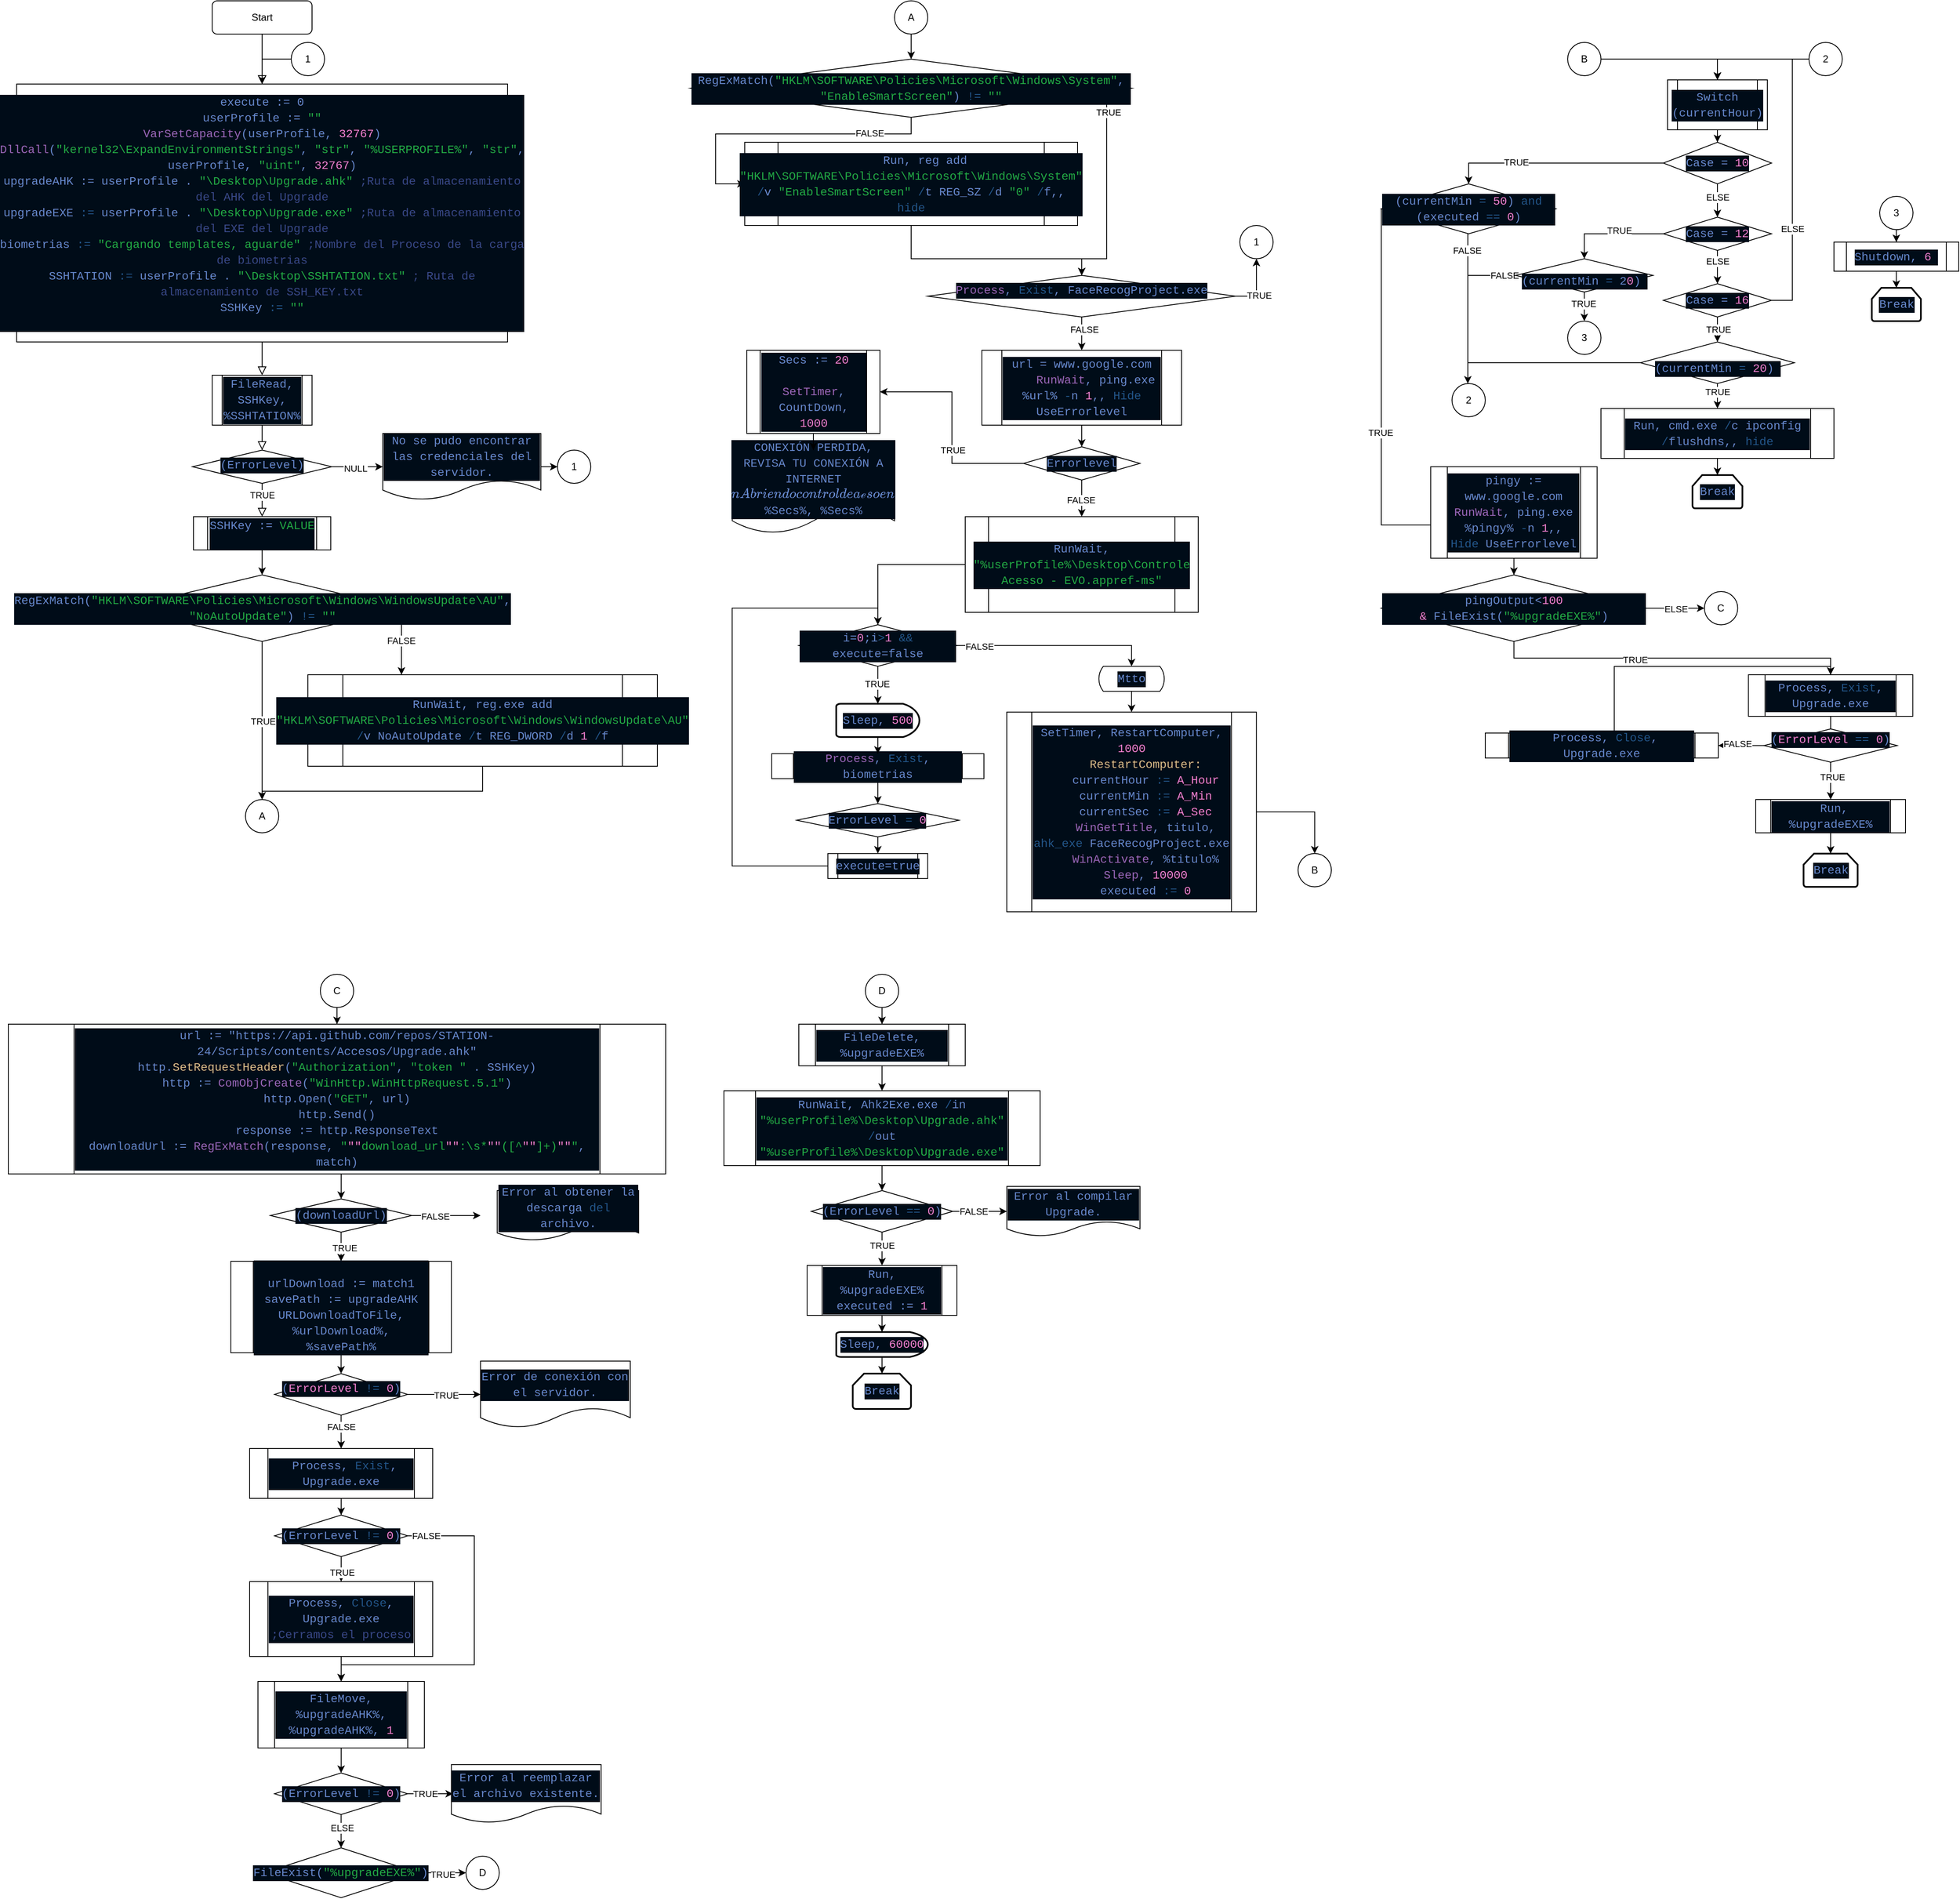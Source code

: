 <mxfile version="21.6.2" type="github">
  <diagram id="C5RBs43oDa-KdzZeNtuy" name="Page-1">
    <mxGraphModel dx="5610" dy="4721" grid="1" gridSize="10" guides="1" tooltips="1" connect="1" arrows="1" fold="1" page="1" pageScale="1" pageWidth="827" pageHeight="1169" math="0" shadow="0">
      <root>
        <mxCell id="WIyWlLk6GJQsqaUBKTNV-0" />
        <mxCell id="WIyWlLk6GJQsqaUBKTNV-1" parent="WIyWlLk6GJQsqaUBKTNV-0" />
        <mxCell id="WIyWlLk6GJQsqaUBKTNV-2" value="" style="rounded=0;html=1;jettySize=auto;orthogonalLoop=1;fontSize=11;endArrow=block;endFill=0;endSize=8;strokeWidth=1;shadow=0;labelBackgroundColor=none;edgeStyle=orthogonalEdgeStyle;" parent="WIyWlLk6GJQsqaUBKTNV-1" source="QFQCDhFSbJLXNt4-xXNP-0" target="WIyWlLk6GJQsqaUBKTNV-6" edge="1">
          <mxGeometry relative="1" as="geometry" />
        </mxCell>
        <mxCell id="WIyWlLk6GJQsqaUBKTNV-3" value="Start" style="rounded=1;whiteSpace=wrap;html=1;fontSize=12;glass=0;strokeWidth=1;shadow=0;" parent="WIyWlLk6GJQsqaUBKTNV-1" vertex="1">
          <mxGeometry x="-565" y="-2310" width="120" height="40" as="geometry" />
        </mxCell>
        <mxCell id="gtVxMS7scIeHO5TLat6V-2" style="edgeStyle=orthogonalEdgeStyle;rounded=0;orthogonalLoop=1;jettySize=auto;html=1;entryX=0;entryY=0.5;entryDx=0;entryDy=0;" parent="WIyWlLk6GJQsqaUBKTNV-1" source="WIyWlLk6GJQsqaUBKTNV-6" target="gtVxMS7scIeHO5TLat6V-226" edge="1">
          <mxGeometry relative="1" as="geometry">
            <mxPoint x="-330" y="-1760" as="targetPoint" />
          </mxGeometry>
        </mxCell>
        <mxCell id="gtVxMS7scIeHO5TLat6V-7" value="NULL" style="edgeLabel;html=1;align=center;verticalAlign=middle;resizable=0;points=[];" parent="gtVxMS7scIeHO5TLat6V-2" vertex="1" connectable="0">
          <mxGeometry x="-0.088" y="-2" relative="1" as="geometry">
            <mxPoint as="offset" />
          </mxGeometry>
        </mxCell>
        <mxCell id="WIyWlLk6GJQsqaUBKTNV-6" value="&lt;div style=&quot;color: rgb(102, 136, 204); background-color: rgb(0, 12, 24); font-family: Consolas, &amp;quot;Courier New&amp;quot;, monospace; font-size: 14px; line-height: 19px;&quot;&gt;(ErrorLevel)&lt;/div&gt;" style="rhombus;whiteSpace=wrap;html=1;shadow=0;fontFamily=Helvetica;fontSize=12;align=center;strokeWidth=1;spacing=6;spacingTop=-4;" parent="WIyWlLk6GJQsqaUBKTNV-1" vertex="1">
          <mxGeometry x="-588.75" y="-1770" width="167.5" height="40" as="geometry" />
        </mxCell>
        <mxCell id="gtVxMS7scIeHO5TLat6V-9" style="edgeStyle=orthogonalEdgeStyle;rounded=0;orthogonalLoop=1;jettySize=auto;html=1;" parent="WIyWlLk6GJQsqaUBKTNV-1" source="gtVxMS7scIeHO5TLat6V-226" target="gtVxMS7scIeHO5TLat6V-8" edge="1">
          <mxGeometry relative="1" as="geometry">
            <mxPoint x="-90" y="-1760" as="sourcePoint" />
          </mxGeometry>
        </mxCell>
        <mxCell id="gtVxMS7scIeHO5TLat6V-13" style="edgeStyle=orthogonalEdgeStyle;rounded=0;orthogonalLoop=1;jettySize=auto;html=1;" parent="WIyWlLk6GJQsqaUBKTNV-1" target="gtVxMS7scIeHO5TLat6V-12" edge="1" source="gtVxMS7scIeHO5TLat6V-43">
          <mxGeometry relative="1" as="geometry">
            <mxPoint x="325.048" y="-880" as="sourcePoint" />
          </mxGeometry>
        </mxCell>
        <mxCell id="gtVxMS7scIeHO5TLat6V-1" value="" style="rounded=0;html=1;jettySize=auto;orthogonalLoop=1;fontSize=11;endArrow=block;endFill=0;endSize=8;strokeWidth=1;shadow=0;labelBackgroundColor=none;edgeStyle=orthogonalEdgeStyle;" parent="WIyWlLk6GJQsqaUBKTNV-1" source="WIyWlLk6GJQsqaUBKTNV-3" target="gtVxMS7scIeHO5TLat6V-0" edge="1">
          <mxGeometry relative="1" as="geometry">
            <mxPoint x="-610" y="-760" as="sourcePoint" />
            <mxPoint x="-610" y="-530" as="targetPoint" />
          </mxGeometry>
        </mxCell>
        <mxCell id="gtVxMS7scIeHO5TLat6V-0" value="&lt;div style=&quot;color: rgb(102, 136, 204); background-color: rgb(0, 12, 24); font-family: Consolas, &amp;quot;Courier New&amp;quot;, monospace; font-size: 14px; line-height: 19px;&quot;&gt;&lt;div style=&quot;line-height: 19px;&quot;&gt;&lt;div&gt;&lt;div style=&quot;line-height: 19px;&quot;&gt;execute := 0&lt;br style=&quot;border-color: var(--border-color);&quot;&gt;&lt;div style=&quot;border-color: var(--border-color); line-height: 19px;&quot;&gt;&lt;div style=&quot;border-color: var(--border-color);&quot;&gt;userProfile&amp;nbsp;:=&amp;nbsp;&lt;span style=&quot;border-color: var(--border-color); color: rgb(34, 170, 68);&quot;&gt;&quot;&quot;&lt;/span&gt;&lt;/div&gt;&lt;div style=&quot;border-color: var(--border-color);&quot;&gt;&lt;span style=&quot;border-color: var(--border-color); color: rgb(153, 102, 184);&quot;&gt;VarSetCapacity&lt;/span&gt;(userProfile,&amp;nbsp;&lt;span style=&quot;border-color: var(--border-color); color: rgb(242, 128, 208);&quot;&gt;32767&lt;/span&gt;)&lt;/div&gt;&lt;div style=&quot;border-color: var(--border-color);&quot;&gt;&lt;span style=&quot;border-color: var(--border-color); color: rgb(153, 102, 184);&quot;&gt;DllCall&lt;/span&gt;(&lt;span style=&quot;border-color: var(--border-color); color: rgb(34, 170, 68);&quot;&gt;&quot;kernel32\ExpandEnvironmentStrings&quot;&lt;/span&gt;,&amp;nbsp;&lt;span style=&quot;border-color: var(--border-color); color: rgb(34, 170, 68);&quot;&gt;&quot;str&quot;&lt;/span&gt;,&amp;nbsp;&lt;span style=&quot;border-color: var(--border-color); color: rgb(34, 170, 68);&quot;&gt;&quot;%USERPROFILE%&quot;&lt;/span&gt;,&amp;nbsp;&lt;span style=&quot;border-color: var(--border-color); color: rgb(34, 170, 68);&quot;&gt;&quot;str&quot;&lt;/span&gt;, userProfile,&amp;nbsp;&lt;span style=&quot;border-color: var(--border-color); color: rgb(34, 170, 68);&quot;&gt;&quot;uint&quot;&lt;/span&gt;,&amp;nbsp;&lt;span style=&quot;border-color: var(--border-color); color: rgb(242, 128, 208);&quot;&gt;32767&lt;/span&gt;)&lt;br style=&quot;border-color: var(--border-color);&quot;&gt;&lt;div style=&quot;border-color: var(--border-color); line-height: 19px;&quot;&gt;&lt;div style=&quot;border-color: var(--border-color);&quot;&gt;upgradeAHK := userProfile .&amp;nbsp;&lt;span style=&quot;border-color: var(--border-color); color: rgb(34, 170, 68);&quot;&gt;&quot;\Desktop\Upgrade.ahk&quot;&lt;/span&gt;&amp;nbsp;&lt;span style=&quot;border-color: var(--border-color); color: rgb(56, 72, 135);&quot;&gt;;Ruta de almacenamiento del AHK del Upgrade&lt;/span&gt;&lt;/div&gt;&lt;div style=&quot;border-color: var(--border-color);&quot;&gt;upgradeEXE&amp;nbsp;&lt;span style=&quot;border-color: var(--border-color); color: rgb(34, 85, 136);&quot;&gt;:=&lt;/span&gt;&amp;nbsp;userProfile .&amp;nbsp;&lt;span style=&quot;border-color: var(--border-color); color: rgb(34, 170, 68);&quot;&gt;&quot;\Desktop\Upgrade.exe&quot;&lt;/span&gt;&amp;nbsp;&lt;span style=&quot;border-color: var(--border-color); color: rgb(56, 72, 135);&quot;&gt;;Ruta de almacenamiento del EXE del Upgrade&lt;/span&gt;&lt;/div&gt;&lt;div style=&quot;border-color: var(--border-color);&quot;&gt;biometrias&amp;nbsp;&lt;span style=&quot;border-color: var(--border-color); color: rgb(34, 85, 136);&quot;&gt;:=&lt;/span&gt;&amp;nbsp;&lt;span style=&quot;border-color: var(--border-color); color: rgb(34, 170, 68);&quot;&gt;&quot;Cargando templates, aguarde&quot;&lt;/span&gt;&amp;nbsp;&lt;span style=&quot;border-color: var(--border-color); color: rgb(56, 72, 135);&quot;&gt;;Nombre del Proceso de la carga de biometrias&lt;/span&gt;&lt;/div&gt;&lt;div style=&quot;border-color: var(--border-color);&quot;&gt;SSHTATION&amp;nbsp;&lt;span style=&quot;border-color: var(--border-color); color: rgb(34, 85, 136);&quot;&gt;:=&lt;/span&gt;&amp;nbsp;userProfile .&amp;nbsp;&lt;span style=&quot;border-color: var(--border-color); color: rgb(34, 170, 68);&quot;&gt;&quot;\Desktop\SSHTATION.txt&quot;&lt;/span&gt;&amp;nbsp;&lt;span style=&quot;border-color: var(--border-color); color: rgb(56, 72, 135);&quot;&gt;; Ruta de almacenamiento de SSH_KEY.txt&lt;/span&gt;&lt;/div&gt;&lt;div style=&quot;border-color: var(--border-color);&quot;&gt;SSHKey&amp;nbsp;&lt;span style=&quot;border-color: var(--border-color); color: rgb(34, 85, 136);&quot;&gt;:=&lt;/span&gt;&amp;nbsp;&lt;span style=&quot;border-color: var(--border-color); color: rgb(34, 170, 68);&quot;&gt;&quot;&quot;&lt;/span&gt;&lt;/div&gt;&lt;div&gt;&lt;span style=&quot;border-color: var(--border-color); color: rgb(34, 170, 68);&quot;&gt;&lt;br&gt;&lt;/span&gt;&lt;/div&gt;&lt;/div&gt;&lt;/div&gt;&lt;/div&gt;&lt;/div&gt;&lt;/div&gt;&lt;/div&gt;&lt;/div&gt;" style="rounded=0;whiteSpace=wrap;html=1;" parent="WIyWlLk6GJQsqaUBKTNV-1" vertex="1">
          <mxGeometry x="-800" y="-2210" width="590" height="310" as="geometry" />
        </mxCell>
        <mxCell id="gtVxMS7scIeHO5TLat6V-8" value="1" style="ellipse;whiteSpace=wrap;html=1;aspect=fixed;" parent="WIyWlLk6GJQsqaUBKTNV-1" vertex="1">
          <mxGeometry x="-150" y="-1770" width="40" height="40" as="geometry" />
        </mxCell>
        <mxCell id="gtVxMS7scIeHO5TLat6V-11" style="edgeStyle=orthogonalEdgeStyle;rounded=0;orthogonalLoop=1;jettySize=auto;html=1;" parent="WIyWlLk6GJQsqaUBKTNV-1" source="gtVxMS7scIeHO5TLat6V-10" target="gtVxMS7scIeHO5TLat6V-0" edge="1">
          <mxGeometry relative="1" as="geometry">
            <mxPoint x="-510" y="-2310" as="targetPoint" />
            <Array as="points">
              <mxPoint x="-505" y="-2240" />
            </Array>
          </mxGeometry>
        </mxCell>
        <mxCell id="gtVxMS7scIeHO5TLat6V-10" value="1" style="ellipse;whiteSpace=wrap;html=1;aspect=fixed;" parent="WIyWlLk6GJQsqaUBKTNV-1" vertex="1">
          <mxGeometry x="-470" y="-2260" width="40" height="40" as="geometry" />
        </mxCell>
        <mxCell id="gtVxMS7scIeHO5TLat6V-16" style="edgeStyle=orthogonalEdgeStyle;rounded=0;orthogonalLoop=1;jettySize=auto;html=1;exitX=1;exitY=0.5;exitDx=0;exitDy=0;" parent="WIyWlLk6GJQsqaUBKTNV-1" target="gtVxMS7scIeHO5TLat6V-45" edge="1" source="gtVxMS7scIeHO5TLat6V-12">
          <mxGeometry relative="1" as="geometry">
            <mxPoint x="492.52" y="-800" as="sourcePoint" />
            <mxPoint x="972.04" y="-854.34" as="targetPoint" />
            <Array as="points">
              <mxPoint x="-337" y="-1470" />
              <mxPoint x="-235" y="-1470" />
            </Array>
          </mxGeometry>
        </mxCell>
        <mxCell id="QFQCDhFSbJLXNt4-xXNP-8" value="FALSE" style="edgeLabel;html=1;align=center;verticalAlign=middle;resizable=0;points=[];" vertex="1" connectable="0" parent="gtVxMS7scIeHO5TLat6V-16">
          <mxGeometry x="-0.029" y="-1" relative="1" as="geometry">
            <mxPoint as="offset" />
          </mxGeometry>
        </mxCell>
        <mxCell id="QFQCDhFSbJLXNt4-xXNP-5" style="edgeStyle=orthogonalEdgeStyle;rounded=0;orthogonalLoop=1;jettySize=auto;html=1;" edge="1" parent="WIyWlLk6GJQsqaUBKTNV-1" source="gtVxMS7scIeHO5TLat6V-12" target="QFQCDhFSbJLXNt4-xXNP-4">
          <mxGeometry relative="1" as="geometry" />
        </mxCell>
        <mxCell id="QFQCDhFSbJLXNt4-xXNP-7" value="TRUE" style="edgeLabel;html=1;align=center;verticalAlign=middle;resizable=0;points=[];" vertex="1" connectable="0" parent="QFQCDhFSbJLXNt4-xXNP-5">
          <mxGeometry x="0.006" y="1" relative="1" as="geometry">
            <mxPoint as="offset" />
          </mxGeometry>
        </mxCell>
        <mxCell id="gtVxMS7scIeHO5TLat6V-12" value="&lt;div style=&quot;color: rgb(102, 136, 204); background-color: rgb(0, 12, 24); font-family: Consolas, &amp;quot;Courier New&amp;quot;, monospace; font-size: 14px; line-height: 19px;&quot;&gt;RegExMatch(&lt;span style=&quot;color: #22aa44;&quot;&gt;&quot;HKLM\SOFTWARE\Policies\Microsoft\Windows\WindowsUpdate\AU&quot;&lt;/span&gt;, &lt;span style=&quot;color: #22aa44;&quot;&gt;&quot;NoAutoUpdate&quot;&lt;/span&gt;) &lt;span style=&quot;color: #225588;&quot;&gt;!=&lt;/span&gt; &lt;span style=&quot;color: #22aa44;&quot;&gt;&quot;&quot;&lt;/span&gt;&lt;/div&gt;" style="rhombus;whiteSpace=wrap;html=1;" parent="WIyWlLk6GJQsqaUBKTNV-1" vertex="1">
          <mxGeometry x="-672.5" y="-1620" width="335" height="80" as="geometry" />
        </mxCell>
        <mxCell id="gtVxMS7scIeHO5TLat6V-28" value="" style="edgeStyle=orthogonalEdgeStyle;rounded=0;orthogonalLoop=1;jettySize=auto;html=1;entryX=0;entryY=0.5;entryDx=0;entryDy=0;" parent="WIyWlLk6GJQsqaUBKTNV-1" source="gtVxMS7scIeHO5TLat6V-23" target="gtVxMS7scIeHO5TLat6V-46" edge="1">
          <mxGeometry relative="1" as="geometry">
            <mxPoint x="1310" y="-607" as="targetPoint" />
            <Array as="points">
              <mxPoint x="275" y="-2150" />
              <mxPoint x="40" y="-2150" />
              <mxPoint x="40" y="-2090" />
            </Array>
          </mxGeometry>
        </mxCell>
        <mxCell id="gtVxMS7scIeHO5TLat6V-29" value="FALSE" style="edgeLabel;html=1;align=center;verticalAlign=middle;resizable=0;points=[];" parent="gtVxMS7scIeHO5TLat6V-28" vertex="1" connectable="0">
          <mxGeometry x="-0.6" y="-1" relative="1" as="geometry">
            <mxPoint as="offset" />
          </mxGeometry>
        </mxCell>
        <mxCell id="gtVxMS7scIeHO5TLat6V-31" style="edgeStyle=orthogonalEdgeStyle;rounded=0;orthogonalLoop=1;jettySize=auto;html=1;entryX=0.5;entryY=0;entryDx=0;entryDy=0;entryPerimeter=0;" parent="WIyWlLk6GJQsqaUBKTNV-1" source="gtVxMS7scIeHO5TLat6V-23" edge="1" target="gtVxMS7scIeHO5TLat6V-33">
          <mxGeometry relative="1" as="geometry">
            <mxPoint x="970" y="-460" as="targetPoint" />
            <Array as="points">
              <mxPoint x="510" y="-2000" />
              <mxPoint x="480" y="-2000" />
            </Array>
          </mxGeometry>
        </mxCell>
        <mxCell id="QFQCDhFSbJLXNt4-xXNP-11" value="TRUE" style="edgeLabel;html=1;align=center;verticalAlign=middle;resizable=0;points=[];" vertex="1" connectable="0" parent="gtVxMS7scIeHO5TLat6V-31">
          <mxGeometry x="-0.804" y="2" relative="1" as="geometry">
            <mxPoint as="offset" />
          </mxGeometry>
        </mxCell>
        <mxCell id="gtVxMS7scIeHO5TLat6V-23" value="&lt;div style=&quot;color: rgb(102, 136, 204); background-color: rgb(0, 12, 24); font-family: Consolas, &amp;quot;Courier New&amp;quot;, monospace; font-size: 14px; line-height: 19px;&quot;&gt;RegExMatch(&lt;span style=&quot;color: #22aa44;&quot;&gt;&quot;HKLM\SOFTWARE\Policies\Microsoft\Windows\System&quot;&lt;/span&gt;, &lt;span style=&quot;color: #22aa44;&quot;&gt;&quot;EnableSmartScreen&quot;&lt;/span&gt;) &lt;span style=&quot;color: #225588;&quot;&gt;!=&lt;/span&gt; &lt;span style=&quot;color: #22aa44;&quot;&gt;&quot;&quot;&lt;/span&gt;&lt;/div&gt;" style="rhombus;whiteSpace=wrap;html=1;" parent="WIyWlLk6GJQsqaUBKTNV-1" vertex="1">
          <mxGeometry x="10" y="-2240" width="530" height="70" as="geometry" />
        </mxCell>
        <mxCell id="gtVxMS7scIeHO5TLat6V-34" style="edgeStyle=orthogonalEdgeStyle;rounded=0;orthogonalLoop=1;jettySize=auto;html=1;entryX=0.5;entryY=0;entryDx=0;entryDy=0;exitX=0.5;exitY=1;exitDx=0;exitDy=0;" parent="WIyWlLk6GJQsqaUBKTNV-1" source="gtVxMS7scIeHO5TLat6V-46" target="gtVxMS7scIeHO5TLat6V-33" edge="1">
          <mxGeometry relative="1" as="geometry">
            <mxPoint x="1310" y="-360" as="targetPoint" />
            <mxPoint x="1500" y="-569.5" as="sourcePoint" />
            <Array as="points">
              <mxPoint x="275" y="-2000" />
              <mxPoint x="480" y="-2000" />
            </Array>
          </mxGeometry>
        </mxCell>
        <mxCell id="gtVxMS7scIeHO5TLat6V-36" style="edgeStyle=orthogonalEdgeStyle;rounded=0;orthogonalLoop=1;jettySize=auto;html=1;" parent="WIyWlLk6GJQsqaUBKTNV-1" source="gtVxMS7scIeHO5TLat6V-33" target="gtVxMS7scIeHO5TLat6V-47" edge="1">
          <mxGeometry relative="1" as="geometry">
            <mxPoint x="480" y="-1710" as="targetPoint" />
          </mxGeometry>
        </mxCell>
        <mxCell id="gtVxMS7scIeHO5TLat6V-37" value="FALSE" style="edgeLabel;html=1;align=center;verticalAlign=middle;resizable=0;points=[];" parent="gtVxMS7scIeHO5TLat6V-36" vertex="1" connectable="0">
          <mxGeometry x="-0.252" y="3" relative="1" as="geometry">
            <mxPoint as="offset" />
          </mxGeometry>
        </mxCell>
        <mxCell id="gtVxMS7scIeHO5TLat6V-39" style="edgeStyle=orthogonalEdgeStyle;rounded=0;orthogonalLoop=1;jettySize=auto;html=1;" parent="WIyWlLk6GJQsqaUBKTNV-1" source="gtVxMS7scIeHO5TLat6V-33" target="gtVxMS7scIeHO5TLat6V-38" edge="1">
          <mxGeometry relative="1" as="geometry" />
        </mxCell>
        <mxCell id="gtVxMS7scIeHO5TLat6V-40" value="TRUE" style="edgeLabel;html=1;align=center;verticalAlign=middle;resizable=0;points=[];" parent="gtVxMS7scIeHO5TLat6V-39" vertex="1" connectable="0">
          <mxGeometry x="-0.24" y="-3" relative="1" as="geometry">
            <mxPoint as="offset" />
          </mxGeometry>
        </mxCell>
        <mxCell id="gtVxMS7scIeHO5TLat6V-33" value="&#xa;&lt;div style=&quot;color: rgb(102, 136, 204); background-color: rgb(0, 12, 24); font-family: Consolas, &amp;quot;Courier New&amp;quot;, monospace; font-weight: normal; font-size: 14px; line-height: 19px;&quot;&gt;&lt;div&gt;&lt;span style=&quot;color: #9966b8;&quot;&gt;Process&lt;/span&gt;&lt;span style=&quot;color: #6688cc;&quot;&gt;, &lt;/span&gt;&lt;span style=&quot;color: #225588;&quot;&gt;Exist&lt;/span&gt;&lt;span style=&quot;color: #6688cc;&quot;&gt;, FaceRecogProject.exe&lt;/span&gt;&lt;/div&gt;&lt;/div&gt;&#xa;&#xa;" style="rhombus;whiteSpace=wrap;html=1;" parent="WIyWlLk6GJQsqaUBKTNV-1" vertex="1">
          <mxGeometry x="295" y="-1980" width="370" height="50" as="geometry" />
        </mxCell>
        <mxCell id="gtVxMS7scIeHO5TLat6V-38" value="1" style="ellipse;whiteSpace=wrap;html=1;aspect=fixed;" parent="WIyWlLk6GJQsqaUBKTNV-1" vertex="1">
          <mxGeometry x="670" y="-2040" width="40" height="40" as="geometry" />
        </mxCell>
        <mxCell id="gtVxMS7scIeHO5TLat6V-44" value="" style="rounded=0;html=1;jettySize=auto;orthogonalLoop=1;fontSize=11;endArrow=block;endFill=0;endSize=8;strokeWidth=1;shadow=0;labelBackgroundColor=none;edgeStyle=orthogonalEdgeStyle;entryX=0.5;entryY=0;entryDx=0;entryDy=0;" parent="WIyWlLk6GJQsqaUBKTNV-1" source="WIyWlLk6GJQsqaUBKTNV-6" target="gtVxMS7scIeHO5TLat6V-43" edge="1">
          <mxGeometry y="25" relative="1" as="geometry">
            <mxPoint as="offset" />
            <mxPoint x="-505" y="-1700" as="sourcePoint" />
            <mxPoint x="-505" y="-1620" as="targetPoint" />
          </mxGeometry>
        </mxCell>
        <mxCell id="QFQCDhFSbJLXNt4-xXNP-2" value="TRUE" style="edgeLabel;html=1;align=center;verticalAlign=middle;resizable=0;points=[];" vertex="1" connectable="0" parent="gtVxMS7scIeHO5TLat6V-44">
          <mxGeometry x="-0.3" relative="1" as="geometry">
            <mxPoint as="offset" />
          </mxGeometry>
        </mxCell>
        <mxCell id="gtVxMS7scIeHO5TLat6V-43" value="&lt;div style=&quot;color: rgb(102, 136, 204); background-color: rgb(0, 12, 24); font-family: Consolas, &amp;quot;Courier New&amp;quot;, monospace; font-size: 14px; line-height: 19px;&quot;&gt;&lt;div&gt;SSHKey := &lt;span style=&quot;color: #22aa44;&quot;&gt;VALUE&lt;/span&gt;&lt;/div&gt;&lt;br&gt;&lt;/div&gt;" style="shape=process;whiteSpace=wrap;html=1;backgroundOutline=1;" parent="WIyWlLk6GJQsqaUBKTNV-1" vertex="1">
          <mxGeometry x="-587.5" y="-1690" width="165" height="40" as="geometry" />
        </mxCell>
        <mxCell id="QFQCDhFSbJLXNt4-xXNP-9" style="edgeStyle=orthogonalEdgeStyle;rounded=0;orthogonalLoop=1;jettySize=auto;html=1;entryX=0.5;entryY=0;entryDx=0;entryDy=0;" edge="1" parent="WIyWlLk6GJQsqaUBKTNV-1" source="gtVxMS7scIeHO5TLat6V-45" target="QFQCDhFSbJLXNt4-xXNP-4">
          <mxGeometry relative="1" as="geometry">
            <Array as="points">
              <mxPoint x="-240" y="-1360" />
              <mxPoint x="-505" y="-1360" />
            </Array>
          </mxGeometry>
        </mxCell>
        <mxCell id="gtVxMS7scIeHO5TLat6V-45" value="&lt;div style=&quot;color: rgb(102, 136, 204); background-color: rgb(0, 12, 24); font-family: Consolas, &amp;quot;Courier New&amp;quot;, monospace; font-size: 14px; line-height: 19px;&quot;&gt;RunWait, reg.exe add &lt;span style=&quot;color: #22aa44;&quot;&gt;&quot;HKLM\SOFTWARE\Policies\Microsoft\Windows\WindowsUpdate\AU&quot;&lt;/span&gt; &lt;span style=&quot;color: #225588;&quot;&gt;/&lt;/span&gt;v NoAutoUpdate &lt;span style=&quot;color: #225588;&quot;&gt;/&lt;/span&gt;t REG_DWORD &lt;span style=&quot;color: #225588;&quot;&gt;/&lt;/span&gt;d &lt;span style=&quot;color: #f280d0;&quot;&gt;1&lt;/span&gt; &lt;span style=&quot;color: #225588;&quot;&gt;/&lt;/span&gt;f &lt;/div&gt;" style="shape=process;whiteSpace=wrap;html=1;backgroundOutline=1;" parent="WIyWlLk6GJQsqaUBKTNV-1" vertex="1">
          <mxGeometry x="-450" y="-1500" width="420" height="110" as="geometry" />
        </mxCell>
        <mxCell id="gtVxMS7scIeHO5TLat6V-46" value="&lt;div style=&quot;color: rgb(102, 136, 204); background-color: rgb(0, 12, 24); font-family: Consolas, &amp;quot;Courier New&amp;quot;, monospace; font-size: 14px; line-height: 19px;&quot;&gt;&lt;div&gt;&amp;nbsp; &amp;nbsp; Run, reg add &lt;span style=&quot;color: #22aa44;&quot;&gt;&quot;HKLM\SOFTWARE\Policies\Microsoft\Windows\System&quot;&lt;/span&gt; &lt;span style=&quot;color: #225588;&quot;&gt;/&lt;/span&gt;v &lt;span style=&quot;color: #22aa44;&quot;&gt;&quot;EnableSmartScreen&quot;&lt;/span&gt; &lt;span style=&quot;color: #225588;&quot;&gt;/&lt;/span&gt;t REG_SZ &lt;span style=&quot;color: #225588;&quot;&gt;/&lt;/span&gt;d &lt;span style=&quot;color: #22aa44;&quot;&gt;&quot;0&quot;&lt;/span&gt; &lt;span style=&quot;color: #225588;&quot;&gt;/&lt;/span&gt;f,, &lt;span style=&quot;color: #225588;&quot;&gt;hide&lt;/span&gt;&lt;/div&gt;&lt;div&gt;&lt;/div&gt;&lt;/div&gt;" style="shape=process;whiteSpace=wrap;html=1;backgroundOutline=1;" parent="WIyWlLk6GJQsqaUBKTNV-1" vertex="1">
          <mxGeometry x="75" y="-2140" width="400" height="100" as="geometry" />
        </mxCell>
        <mxCell id="gtVxMS7scIeHO5TLat6V-49" style="edgeStyle=orthogonalEdgeStyle;rounded=0;orthogonalLoop=1;jettySize=auto;html=1;" parent="WIyWlLk6GJQsqaUBKTNV-1" source="gtVxMS7scIeHO5TLat6V-47" target="gtVxMS7scIeHO5TLat6V-48" edge="1">
          <mxGeometry relative="1" as="geometry" />
        </mxCell>
        <mxCell id="gtVxMS7scIeHO5TLat6V-47" value="&lt;div style=&quot;color: rgb(102, 136, 204); background-color: rgb(0, 12, 24); font-family: Consolas, &amp;quot;Courier New&amp;quot;, monospace; font-size: 14px; line-height: 19px;&quot;&gt;&lt;div&gt;url = www.google.com&lt;/div&gt;&lt;div&gt;&amp;nbsp; &amp;nbsp; &lt;span style=&quot;color: #9966b8;&quot;&gt;RunWait&lt;/span&gt;, ping.exe %url% &lt;span style=&quot;color: #225588;&quot;&gt;-&lt;/span&gt;n &lt;span style=&quot;color: #f280d0;&quot;&gt;1&lt;/span&gt;,, &lt;span style=&quot;color: #225588;&quot;&gt;Hide&lt;/span&gt; UseErrorlevel&lt;/div&gt;&lt;/div&gt;" style="shape=process;whiteSpace=wrap;html=1;backgroundOutline=1;" parent="WIyWlLk6GJQsqaUBKTNV-1" vertex="1">
          <mxGeometry x="360" y="-1890" width="240" height="90" as="geometry" />
        </mxCell>
        <mxCell id="gtVxMS7scIeHO5TLat6V-55" style="edgeStyle=orthogonalEdgeStyle;rounded=0;orthogonalLoop=1;jettySize=auto;html=1;" parent="WIyWlLk6GJQsqaUBKTNV-1" source="gtVxMS7scIeHO5TLat6V-48" target="gtVxMS7scIeHO5TLat6V-54" edge="1">
          <mxGeometry relative="1" as="geometry" />
        </mxCell>
        <mxCell id="gtVxMS7scIeHO5TLat6V-56" value="FALSE" style="edgeLabel;html=1;align=center;verticalAlign=middle;resizable=0;points=[];" parent="gtVxMS7scIeHO5TLat6V-55" vertex="1" connectable="0">
          <mxGeometry x="0.057" y="-1" relative="1" as="geometry">
            <mxPoint as="offset" />
          </mxGeometry>
        </mxCell>
        <mxCell id="QFQCDhFSbJLXNt4-xXNP-12" style="edgeStyle=orthogonalEdgeStyle;rounded=0;orthogonalLoop=1;jettySize=auto;html=1;entryX=1;entryY=0.5;entryDx=0;entryDy=0;" edge="1" parent="WIyWlLk6GJQsqaUBKTNV-1" source="gtVxMS7scIeHO5TLat6V-48" target="gtVxMS7scIeHO5TLat6V-51">
          <mxGeometry relative="1" as="geometry">
            <mxPoint x="220" y="-1980" as="targetPoint" />
            <Array as="points">
              <mxPoint x="324" y="-1754" />
              <mxPoint x="324" y="-1840" />
            </Array>
          </mxGeometry>
        </mxCell>
        <mxCell id="QFQCDhFSbJLXNt4-xXNP-13" value="TRUE" style="edgeLabel;html=1;align=center;verticalAlign=middle;resizable=0;points=[];" vertex="1" connectable="0" parent="QFQCDhFSbJLXNt4-xXNP-12">
          <mxGeometry x="-0.212" y="-1" relative="1" as="geometry">
            <mxPoint as="offset" />
          </mxGeometry>
        </mxCell>
        <mxCell id="gtVxMS7scIeHO5TLat6V-48" value="&lt;div style=&quot;color: rgb(102, 136, 204); background-color: rgb(0, 12, 24); font-family: Consolas, &amp;quot;Courier New&amp;quot;, monospace; font-size: 14px; line-height: 19px;&quot;&gt;Errorlevel&lt;/div&gt;" style="rhombus;whiteSpace=wrap;html=1;" parent="WIyWlLk6GJQsqaUBKTNV-1" vertex="1">
          <mxGeometry x="410" y="-1774" width="140" height="40" as="geometry" />
        </mxCell>
        <mxCell id="gtVxMS7scIeHO5TLat6V-50" value="&lt;div style=&quot;color: rgb(102, 136, 204); background-color: rgb(0, 12, 24); font-family: Consolas, &amp;quot;Courier New&amp;quot;, monospace; font-size: 14px; line-height: 19px;&quot;&gt;CONEXIÓN PERDIDA, REVISA TU CONEXIÓN A INTERNET `nAbriendo control de acceso en` %Secs%, %Secs%&lt;/div&gt;" style="shape=document;whiteSpace=wrap;html=1;boundedLbl=1;" parent="WIyWlLk6GJQsqaUBKTNV-1" vertex="1">
          <mxGeometry x="60" y="-1770" width="195" height="100" as="geometry" />
        </mxCell>
        <mxCell id="gtVxMS7scIeHO5TLat6V-57" style="edgeStyle=orthogonalEdgeStyle;rounded=0;orthogonalLoop=1;jettySize=auto;html=1;" parent="WIyWlLk6GJQsqaUBKTNV-1" source="gtVxMS7scIeHO5TLat6V-51" target="gtVxMS7scIeHO5TLat6V-50" edge="1">
          <mxGeometry relative="1" as="geometry" />
        </mxCell>
        <mxCell id="gtVxMS7scIeHO5TLat6V-51" value="&lt;div style=&quot;color: rgb(102, 136, 204); background-color: rgb(0, 12, 24); font-family: Consolas, &amp;quot;Courier New&amp;quot;, monospace; font-size: 14px; line-height: 19px;&quot;&gt;&lt;div&gt;Secs := &lt;span style=&quot;color: #f280d0;&quot;&gt;20&lt;/span&gt;&lt;/div&gt;&lt;div&gt;&amp;nbsp; &amp;nbsp; &amp;nbsp; &amp;nbsp; &lt;span style=&quot;color: #9966b8;&quot;&gt;SetTimer&lt;/span&gt;, CountDown, &lt;span style=&quot;color: #f280d0;&quot;&gt;1000&lt;/span&gt;&lt;/div&gt;&lt;/div&gt;" style="shape=process;whiteSpace=wrap;html=1;backgroundOutline=1;" parent="WIyWlLk6GJQsqaUBKTNV-1" vertex="1">
          <mxGeometry x="77.5" y="-1890" width="160" height="100" as="geometry" />
        </mxCell>
        <mxCell id="QFQCDhFSbJLXNt4-xXNP-14" style="edgeStyle=orthogonalEdgeStyle;rounded=0;orthogonalLoop=1;jettySize=auto;html=1;" edge="1" parent="WIyWlLk6GJQsqaUBKTNV-1" source="gtVxMS7scIeHO5TLat6V-54" target="gtVxMS7scIeHO5TLat6V-71">
          <mxGeometry relative="1" as="geometry" />
        </mxCell>
        <mxCell id="gtVxMS7scIeHO5TLat6V-54" value="&lt;div style=&quot;color: rgb(102, 136, 204); background-color: rgb(0, 12, 24); font-family: Consolas, &amp;quot;Courier New&amp;quot;, monospace; font-size: 14px; line-height: 19px;&quot;&gt;RunWait, &lt;span style=&quot;color: #22aa44;&quot;&gt;&quot;%userProfile%\Desktop\Controle Acesso - EVO.appref-ms&quot;&lt;/span&gt;&lt;/div&gt;" style="shape=process;whiteSpace=wrap;html=1;backgroundOutline=1;" parent="WIyWlLk6GJQsqaUBKTNV-1" vertex="1">
          <mxGeometry x="340" y="-1690" width="280" height="115" as="geometry" />
        </mxCell>
        <mxCell id="gtVxMS7scIeHO5TLat6V-77" style="edgeStyle=orthogonalEdgeStyle;rounded=0;orthogonalLoop=1;jettySize=auto;html=1;entryX=0.5;entryY=0;entryDx=0;entryDy=0;" parent="WIyWlLk6GJQsqaUBKTNV-1" source="gtVxMS7scIeHO5TLat6V-66" target="gtVxMS7scIeHO5TLat6V-76" edge="1">
          <mxGeometry relative="1" as="geometry" />
        </mxCell>
        <mxCell id="gtVxMS7scIeHO5TLat6V-66" value="&lt;div style=&quot;color: rgb(102, 136, 204); background-color: rgb(0, 12, 24); font-family: Consolas, &amp;quot;Courier New&amp;quot;, monospace; font-size: 14px; line-height: 19px;&quot;&gt;&lt;div&gt;&lt;span style=&quot;color: rgb(153, 102, 184);&quot;&gt;Process&lt;/span&gt;, &lt;span style=&quot;color: rgb(34, 85, 136);&quot;&gt;Exist&lt;/span&gt;, biometrias&lt;br&gt;&lt;/div&gt;&lt;/div&gt;" style="shape=process;whiteSpace=wrap;html=1;backgroundOutline=1;" parent="WIyWlLk6GJQsqaUBKTNV-1" vertex="1">
          <mxGeometry x="107.46" y="-1405.09" width="255" height="30" as="geometry" />
        </mxCell>
        <mxCell id="gtVxMS7scIeHO5TLat6V-72" style="edgeStyle=orthogonalEdgeStyle;rounded=0;orthogonalLoop=1;jettySize=auto;html=1;" parent="WIyWlLk6GJQsqaUBKTNV-1" source="gtVxMS7scIeHO5TLat6V-73" target="gtVxMS7scIeHO5TLat6V-66" edge="1">
          <mxGeometry relative="1" as="geometry" />
        </mxCell>
        <mxCell id="gtVxMS7scIeHO5TLat6V-82" style="edgeStyle=orthogonalEdgeStyle;rounded=0;orthogonalLoop=1;jettySize=auto;html=1;entryX=0.5;entryY=0;entryDx=0;entryDy=0;entryPerimeter=0;" parent="WIyWlLk6GJQsqaUBKTNV-1" source="gtVxMS7scIeHO5TLat6V-71" target="gtVxMS7scIeHO5TLat6V-84" edge="1">
          <mxGeometry relative="1" as="geometry">
            <mxPoint x="479.96" y="-1505.09" as="targetPoint" />
          </mxGeometry>
        </mxCell>
        <mxCell id="gtVxMS7scIeHO5TLat6V-83" value="FALSE" style="edgeLabel;html=1;align=center;verticalAlign=middle;resizable=0;points=[];" parent="gtVxMS7scIeHO5TLat6V-82" vertex="1" connectable="0">
          <mxGeometry x="-0.775" y="-1" relative="1" as="geometry">
            <mxPoint as="offset" />
          </mxGeometry>
        </mxCell>
        <mxCell id="gtVxMS7scIeHO5TLat6V-71" value="&lt;div style=&quot;color: rgb(102, 136, 204); background-color: rgb(0, 12, 24); font-family: Consolas, &amp;quot;Courier New&amp;quot;, monospace; font-size: 14px; line-height: 19px;&quot;&gt;&lt;div&gt;i=&lt;span style=&quot;color: #f280d0;&quot;&gt;0&lt;/span&gt;;i&lt;span style=&quot;color: #225588;&quot;&gt;&amp;gt;&lt;/span&gt;&lt;span style=&quot;color: #f280d0;&quot;&gt;1&lt;/span&gt; &lt;span style=&quot;color: #225588;&quot;&gt;&amp;amp;&amp;amp;&lt;/span&gt; execute=false&lt;/div&gt;&lt;/div&gt;" style="rhombus;whiteSpace=wrap;html=1;" parent="WIyWlLk6GJQsqaUBKTNV-1" vertex="1">
          <mxGeometry x="139.96" y="-1560.09" width="190" height="50" as="geometry" />
        </mxCell>
        <mxCell id="gtVxMS7scIeHO5TLat6V-74" value="" style="edgeStyle=orthogonalEdgeStyle;rounded=0;orthogonalLoop=1;jettySize=auto;html=1;" parent="WIyWlLk6GJQsqaUBKTNV-1" source="gtVxMS7scIeHO5TLat6V-71" target="gtVxMS7scIeHO5TLat6V-73" edge="1">
          <mxGeometry relative="1" as="geometry">
            <mxPoint x="234.96" y="-1475.09" as="sourcePoint" />
            <mxPoint x="234.96" y="-1345.09" as="targetPoint" />
          </mxGeometry>
        </mxCell>
        <mxCell id="gtVxMS7scIeHO5TLat6V-75" value="TRUE" style="edgeLabel;html=1;align=center;verticalAlign=middle;resizable=0;points=[];" parent="gtVxMS7scIeHO5TLat6V-74" vertex="1" connectable="0">
          <mxGeometry x="-0.061" y="-1" relative="1" as="geometry">
            <mxPoint as="offset" />
          </mxGeometry>
        </mxCell>
        <mxCell id="gtVxMS7scIeHO5TLat6V-73" value="&lt;div style=&quot;border-color: var(--border-color); color: rgb(102, 136, 204); font-family: Consolas, &amp;quot;Courier New&amp;quot;, monospace; font-size: 14px;&quot;&gt;&lt;div style=&quot;background-color: rgb(0, 12, 24); line-height: 19px;&quot;&gt;Sleep, &lt;span style=&quot;color: #f280d0;&quot;&gt;500&lt;/span&gt;&lt;/div&gt;&lt;/div&gt;" style="strokeWidth=2;html=1;shape=mxgraph.flowchart.delay;whiteSpace=wrap;" parent="WIyWlLk6GJQsqaUBKTNV-1" vertex="1">
          <mxGeometry x="184.96" y="-1465.09" width="100" height="40" as="geometry" />
        </mxCell>
        <mxCell id="gtVxMS7scIeHO5TLat6V-79" style="edgeStyle=orthogonalEdgeStyle;rounded=0;orthogonalLoop=1;jettySize=auto;html=1;" parent="WIyWlLk6GJQsqaUBKTNV-1" source="gtVxMS7scIeHO5TLat6V-76" target="gtVxMS7scIeHO5TLat6V-78" edge="1">
          <mxGeometry relative="1" as="geometry" />
        </mxCell>
        <mxCell id="gtVxMS7scIeHO5TLat6V-76" value="&lt;div style=&quot;color: rgb(102, 136, 204); background-color: rgb(0, 12, 24); font-family: Consolas, &amp;quot;Courier New&amp;quot;, monospace; font-size: 14px; line-height: 19px;&quot;&gt;ErrorLevel &lt;span style=&quot;color: #225588;&quot;&gt;=&lt;/span&gt; &lt;span style=&quot;color: #f280d0;&quot;&gt;0&lt;/span&gt;&lt;/div&gt;" style="rhombus;whiteSpace=wrap;html=1;" parent="WIyWlLk6GJQsqaUBKTNV-1" vertex="1">
          <mxGeometry x="137.46" y="-1345.09" width="195" height="40" as="geometry" />
        </mxCell>
        <mxCell id="QFQCDhFSbJLXNt4-xXNP-15" style="edgeStyle=orthogonalEdgeStyle;rounded=0;orthogonalLoop=1;jettySize=auto;html=1;entryX=0.5;entryY=0;entryDx=0;entryDy=0;" edge="1" parent="WIyWlLk6GJQsqaUBKTNV-1" source="gtVxMS7scIeHO5TLat6V-78" target="gtVxMS7scIeHO5TLat6V-71">
          <mxGeometry relative="1" as="geometry">
            <Array as="points">
              <mxPoint x="59.91" y="-1270.09" />
              <mxPoint x="59.91" y="-1580.09" />
              <mxPoint x="234.91" y="-1580.09" />
            </Array>
          </mxGeometry>
        </mxCell>
        <mxCell id="gtVxMS7scIeHO5TLat6V-78" value="&lt;div style=&quot;color: rgb(102, 136, 204); background-color: rgb(0, 12, 24); font-family: Consolas, &amp;quot;Courier New&amp;quot;, monospace; font-size: 14px; line-height: 19px;&quot;&gt;execute=true&lt;/div&gt;" style="shape=process;whiteSpace=wrap;html=1;backgroundOutline=1;" parent="WIyWlLk6GJQsqaUBKTNV-1" vertex="1">
          <mxGeometry x="174.91" y="-1285.09" width="120" height="30" as="geometry" />
        </mxCell>
        <mxCell id="gtVxMS7scIeHO5TLat6V-86" style="edgeStyle=orthogonalEdgeStyle;rounded=0;orthogonalLoop=1;jettySize=auto;html=1;" parent="WIyWlLk6GJQsqaUBKTNV-1" source="gtVxMS7scIeHO5TLat6V-84" target="gtVxMS7scIeHO5TLat6V-85" edge="1">
          <mxGeometry relative="1" as="geometry" />
        </mxCell>
        <mxCell id="gtVxMS7scIeHO5TLat6V-84" value="&lt;div style=&quot;color: rgb(102, 136, 204); background-color: rgb(0, 12, 24); font-family: Consolas, &amp;quot;Courier New&amp;quot;, monospace; font-size: 14px; line-height: 19px;&quot;&gt;Mtto&lt;/div&gt;" style="html=1;dashed=0;whiteSpace=wrap;shape=mxgraph.dfd.loop" parent="WIyWlLk6GJQsqaUBKTNV-1" vertex="1">
          <mxGeometry x="499.91" y="-1510.09" width="80" height="30" as="geometry" />
        </mxCell>
        <mxCell id="QFQCDhFSbJLXNt4-xXNP-22" style="edgeStyle=orthogonalEdgeStyle;rounded=0;orthogonalLoop=1;jettySize=auto;html=1;entryX=0.5;entryY=0;entryDx=0;entryDy=0;" edge="1" parent="WIyWlLk6GJQsqaUBKTNV-1" source="gtVxMS7scIeHO5TLat6V-85" target="QFQCDhFSbJLXNt4-xXNP-21">
          <mxGeometry relative="1" as="geometry" />
        </mxCell>
        <mxCell id="gtVxMS7scIeHO5TLat6V-85" value="&lt;div style=&quot;color: rgb(102, 136, 204); background-color: rgb(0, 12, 24); font-family: Consolas, &amp;quot;Courier New&amp;quot;, monospace; font-size: 14px; line-height: 19px;&quot;&gt;&lt;div&gt;SetTimer, RestartComputer, &lt;span style=&quot;color: #f280d0;&quot;&gt;1000&lt;/span&gt;&lt;/div&gt;&lt;div&gt;&amp;nbsp; &amp;nbsp; &lt;span style=&quot;color: #ddbb88;&quot;&gt;RestartComputer:&lt;/span&gt;&lt;/div&gt;&lt;div&gt;&amp;nbsp; &amp;nbsp; currentHour &lt;span style=&quot;color: #225588;&quot;&gt;:=&lt;/span&gt; &lt;span style=&quot;color: #f280d0;&quot;&gt;A_Hour&lt;/span&gt;&lt;/div&gt;&lt;div&gt;&amp;nbsp; &amp;nbsp; currentMin &lt;span style=&quot;color: #225588;&quot;&gt;:=&lt;/span&gt; &lt;span style=&quot;color: #f280d0;&quot;&gt;A_Min&lt;/span&gt;&lt;/div&gt;&lt;div&gt;&amp;nbsp; &amp;nbsp; currentSec &lt;span style=&quot;color: #225588;&quot;&gt;:=&lt;/span&gt; &lt;span style=&quot;color: #f280d0;&quot;&gt;A_Sec&lt;/span&gt;&lt;/div&gt;&lt;div&gt;&amp;nbsp; &amp;nbsp; &lt;span style=&quot;color: #9966b8;&quot;&gt;WinGetTitle&lt;/span&gt;, titulo, &lt;span style=&quot;color: #225588;&quot;&gt;ahk_exe&lt;/span&gt; FaceRecogProject.exe&lt;/div&gt;&lt;div&gt;&amp;nbsp; &amp;nbsp; &lt;span style=&quot;color: #9966b8;&quot;&gt;WinActivate&lt;/span&gt;, %titulo%&lt;/div&gt;&lt;div&gt;&amp;nbsp; &amp;nbsp; &lt;span style=&quot;color: #9966b8;&quot;&gt;Sleep&lt;/span&gt;, &lt;span style=&quot;color: #f280d0;&quot;&gt;10000&lt;/span&gt;&lt;/div&gt;&lt;div&gt;&amp;nbsp; &amp;nbsp; executed &lt;span style=&quot;color: #225588;&quot;&gt;:=&lt;/span&gt; &lt;span style=&quot;color: #f280d0;&quot;&gt;0&lt;/span&gt;&lt;/div&gt;&lt;/div&gt;" style="shape=process;whiteSpace=wrap;html=1;backgroundOutline=1;" parent="WIyWlLk6GJQsqaUBKTNV-1" vertex="1">
          <mxGeometry x="389.91" y="-1455.09" width="300" height="240" as="geometry" />
        </mxCell>
        <mxCell id="gtVxMS7scIeHO5TLat6V-97" style="edgeStyle=orthogonalEdgeStyle;rounded=0;orthogonalLoop=1;jettySize=auto;html=1;exitX=0.5;exitY=1;exitDx=0;exitDy=0;" parent="WIyWlLk6GJQsqaUBKTNV-1" source="QFQCDhFSbJLXNt4-xXNP-17" target="gtVxMS7scIeHO5TLat6V-92" edge="1">
          <mxGeometry relative="1" as="geometry">
            <mxPoint x="1244" y="-2150" as="sourcePoint" />
          </mxGeometry>
        </mxCell>
        <mxCell id="gtVxMS7scIeHO5TLat6V-98" style="edgeStyle=orthogonalEdgeStyle;rounded=0;orthogonalLoop=1;jettySize=auto;html=1;" parent="WIyWlLk6GJQsqaUBKTNV-1" source="gtVxMS7scIeHO5TLat6V-92" target="gtVxMS7scIeHO5TLat6V-96" edge="1">
          <mxGeometry relative="1" as="geometry" />
        </mxCell>
        <mxCell id="gtVxMS7scIeHO5TLat6V-118" value="ELSE" style="edgeLabel;html=1;align=center;verticalAlign=middle;resizable=0;points=[];" parent="gtVxMS7scIeHO5TLat6V-98" vertex="1" connectable="0">
          <mxGeometry x="-0.194" relative="1" as="geometry">
            <mxPoint as="offset" />
          </mxGeometry>
        </mxCell>
        <mxCell id="gtVxMS7scIeHO5TLat6V-114" style="edgeStyle=orthogonalEdgeStyle;rounded=0;orthogonalLoop=1;jettySize=auto;html=1;entryX=0.5;entryY=0;entryDx=0;entryDy=0;" parent="WIyWlLk6GJQsqaUBKTNV-1" source="gtVxMS7scIeHO5TLat6V-92" target="gtVxMS7scIeHO5TLat6V-101" edge="1">
          <mxGeometry relative="1" as="geometry" />
        </mxCell>
        <mxCell id="gtVxMS7scIeHO5TLat6V-115" value="TRUE" style="edgeLabel;html=1;align=center;verticalAlign=middle;resizable=0;points=[];" parent="gtVxMS7scIeHO5TLat6V-114" vertex="1" connectable="0">
          <mxGeometry x="0.369" y="-1" relative="1" as="geometry">
            <mxPoint as="offset" />
          </mxGeometry>
        </mxCell>
        <mxCell id="gtVxMS7scIeHO5TLat6V-92" value="&lt;div style=&quot;background-color: rgb(0, 12, 24); font-family: Consolas, &amp;quot;Courier New&amp;quot;, monospace; font-size: 14px; line-height: 19px;&quot;&gt;&lt;span style=&quot;color: rgb(102, 136, 204);&quot;&gt;Case =&amp;nbsp;&lt;/span&gt;&lt;font color=&quot;#f280d0&quot;&gt;10&lt;/font&gt;&lt;/div&gt;" style="rhombus;whiteSpace=wrap;html=1;" parent="WIyWlLk6GJQsqaUBKTNV-1" vertex="1">
          <mxGeometry x="1179" y="-2140" width="130" height="50" as="geometry" />
        </mxCell>
        <mxCell id="gtVxMS7scIeHO5TLat6V-112" style="edgeStyle=orthogonalEdgeStyle;rounded=0;orthogonalLoop=1;jettySize=auto;html=1;entryX=0.5;entryY=0;entryDx=0;entryDy=0;" parent="WIyWlLk6GJQsqaUBKTNV-1" source="gtVxMS7scIeHO5TLat6V-95" edge="1" target="QFQCDhFSbJLXNt4-xXNP-17">
          <mxGeometry relative="1" as="geometry">
            <mxPoint x="1244" y="-2300" as="targetPoint" />
            <Array as="points">
              <mxPoint x="1334" y="-1950" />
              <mxPoint x="1334" y="-2240" />
              <mxPoint x="1244" y="-2240" />
            </Array>
          </mxGeometry>
        </mxCell>
        <mxCell id="gtVxMS7scIeHO5TLat6V-113" value="ELSE" style="edgeLabel;html=1;align=center;verticalAlign=middle;resizable=0;points=[];" parent="gtVxMS7scIeHO5TLat6V-112" vertex="1" connectable="0">
          <mxGeometry x="-0.481" relative="1" as="geometry">
            <mxPoint as="offset" />
          </mxGeometry>
        </mxCell>
        <mxCell id="QFQCDhFSbJLXNt4-xXNP-23" style="edgeStyle=orthogonalEdgeStyle;rounded=0;orthogonalLoop=1;jettySize=auto;html=1;" edge="1" parent="WIyWlLk6GJQsqaUBKTNV-1" source="gtVxMS7scIeHO5TLat6V-95" target="gtVxMS7scIeHO5TLat6V-105">
          <mxGeometry relative="1" as="geometry" />
        </mxCell>
        <mxCell id="QFQCDhFSbJLXNt4-xXNP-24" value="TRUE" style="edgeLabel;html=1;align=center;verticalAlign=middle;resizable=0;points=[];" vertex="1" connectable="0" parent="QFQCDhFSbJLXNt4-xXNP-23">
          <mxGeometry x="0.006" y="-1" relative="1" as="geometry">
            <mxPoint as="offset" />
          </mxGeometry>
        </mxCell>
        <mxCell id="gtVxMS7scIeHO5TLat6V-95" value="&lt;div style=&quot;background-color: rgb(0, 12, 24); font-family: Consolas, &amp;quot;Courier New&amp;quot;, monospace; font-size: 14px; line-height: 19px;&quot;&gt;&lt;span style=&quot;color: rgb(102, 136, 204);&quot;&gt;Case =&amp;nbsp;&lt;/span&gt;&lt;font color=&quot;#f280d0&quot;&gt;16&lt;/font&gt;&lt;/div&gt;" style="rhombus;whiteSpace=wrap;html=1;" parent="WIyWlLk6GJQsqaUBKTNV-1" vertex="1">
          <mxGeometry x="1179" y="-1970" width="130" height="40" as="geometry" />
        </mxCell>
        <mxCell id="gtVxMS7scIeHO5TLat6V-99" style="edgeStyle=orthogonalEdgeStyle;rounded=0;orthogonalLoop=1;jettySize=auto;html=1;" parent="WIyWlLk6GJQsqaUBKTNV-1" source="gtVxMS7scIeHO5TLat6V-96" target="gtVxMS7scIeHO5TLat6V-95" edge="1">
          <mxGeometry relative="1" as="geometry" />
        </mxCell>
        <mxCell id="gtVxMS7scIeHO5TLat6V-119" value="ELSE" style="edgeLabel;html=1;align=center;verticalAlign=middle;resizable=0;points=[];" parent="gtVxMS7scIeHO5TLat6V-99" vertex="1" connectable="0">
          <mxGeometry x="-0.367" relative="1" as="geometry">
            <mxPoint as="offset" />
          </mxGeometry>
        </mxCell>
        <mxCell id="gtVxMS7scIeHO5TLat6V-104" style="edgeStyle=orthogonalEdgeStyle;rounded=0;orthogonalLoop=1;jettySize=auto;html=1;entryX=0.5;entryY=0;entryDx=0;entryDy=0;" parent="WIyWlLk6GJQsqaUBKTNV-1" source="gtVxMS7scIeHO5TLat6V-96" target="gtVxMS7scIeHO5TLat6V-103" edge="1">
          <mxGeometry relative="1" as="geometry" />
        </mxCell>
        <mxCell id="gtVxMS7scIeHO5TLat6V-108" value="TRUE" style="edgeLabel;html=1;align=center;verticalAlign=middle;resizable=0;points=[];" parent="gtVxMS7scIeHO5TLat6V-104" vertex="1" connectable="0">
          <mxGeometry x="-0.15" y="-4" relative="1" as="geometry">
            <mxPoint as="offset" />
          </mxGeometry>
        </mxCell>
        <mxCell id="gtVxMS7scIeHO5TLat6V-96" value="&lt;div style=&quot;background-color: rgb(0, 12, 24); font-family: Consolas, &amp;quot;Courier New&amp;quot;, monospace; font-size: 14px; line-height: 19px;&quot;&gt;&lt;span style=&quot;color: rgb(102, 136, 204);&quot;&gt;Case =&amp;nbsp;&lt;/span&gt;&lt;font color=&quot;#f280d0&quot;&gt;12&lt;/font&gt;&lt;/div&gt;" style="rhombus;whiteSpace=wrap;html=1;" parent="WIyWlLk6GJQsqaUBKTNV-1" vertex="1">
          <mxGeometry x="1179" y="-2050" width="130" height="40" as="geometry" />
        </mxCell>
        <mxCell id="gtVxMS7scIeHO5TLat6V-121" style="edgeStyle=orthogonalEdgeStyle;rounded=0;orthogonalLoop=1;jettySize=auto;html=1;entryX=0.5;entryY=0;entryDx=0;entryDy=0;" parent="WIyWlLk6GJQsqaUBKTNV-1" source="gtVxMS7scIeHO5TLat6V-101" target="gtVxMS7scIeHO5TLat6V-120" edge="1">
          <mxGeometry relative="1" as="geometry">
            <Array as="points">
              <mxPoint x="840" y="-1680" />
            </Array>
          </mxGeometry>
        </mxCell>
        <mxCell id="gtVxMS7scIeHO5TLat6V-122" value="TRUE" style="edgeLabel;html=1;align=center;verticalAlign=middle;resizable=0;points=[];" parent="gtVxMS7scIeHO5TLat6V-121" vertex="1" connectable="0">
          <mxGeometry x="-0.119" y="-1" relative="1" as="geometry">
            <mxPoint as="offset" />
          </mxGeometry>
        </mxCell>
        <mxCell id="QFQCDhFSbJLXNt4-xXNP-26" style="edgeStyle=orthogonalEdgeStyle;rounded=0;orthogonalLoop=1;jettySize=auto;html=1;" edge="1" parent="WIyWlLk6GJQsqaUBKTNV-1" source="gtVxMS7scIeHO5TLat6V-101" target="gtVxMS7scIeHO5TLat6V-125">
          <mxGeometry relative="1" as="geometry">
            <Array as="points">
              <mxPoint x="944" y="-1920" />
              <mxPoint x="944" y="-1920" />
            </Array>
          </mxGeometry>
        </mxCell>
        <mxCell id="QFQCDhFSbJLXNt4-xXNP-27" value="FALSE" style="edgeLabel;html=1;align=center;verticalAlign=middle;resizable=0;points=[];" vertex="1" connectable="0" parent="QFQCDhFSbJLXNt4-xXNP-26">
          <mxGeometry x="-0.771" y="-1" relative="1" as="geometry">
            <mxPoint as="offset" />
          </mxGeometry>
        </mxCell>
        <mxCell id="gtVxMS7scIeHO5TLat6V-101" value="&lt;br&gt;&lt;div style=&quot;color: rgb(102, 136, 204); background-color: rgb(0, 12, 24); font-family: Consolas, &amp;quot;Courier New&amp;quot;, monospace; font-weight: normal; font-size: 14px; line-height: 19px;&quot;&gt;&lt;div&gt;&lt;span style=&quot;color: #6688cc;&quot;&gt;(currentMin &lt;/span&gt;&lt;span style=&quot;color: #225588;&quot;&gt;=&lt;/span&gt;&lt;span style=&quot;color: #6688cc;&quot;&gt; &lt;/span&gt;&lt;span style=&quot;color: #f280d0;&quot;&gt;50&lt;/span&gt;&lt;span style=&quot;color: #6688cc;&quot;&gt;) &lt;/span&gt;&lt;span style=&quot;color: #225588;&quot;&gt;and&lt;/span&gt;&lt;span style=&quot;color: #6688cc;&quot;&gt; (executed &lt;/span&gt;&lt;span style=&quot;color: #225588;&quot;&gt;==&lt;/span&gt;&lt;span style=&quot;color: #6688cc;&quot;&gt; &lt;/span&gt;&lt;span style=&quot;color: #f280d0;&quot;&gt;0&lt;/span&gt;&lt;span style=&quot;color: #6688cc;&quot;&gt;)&lt;/span&gt;&lt;/div&gt;&lt;/div&gt;&lt;br&gt;" style="rhombus;whiteSpace=wrap;html=1;" parent="WIyWlLk6GJQsqaUBKTNV-1" vertex="1">
          <mxGeometry x="840" y="-2090" width="210" height="60" as="geometry" />
        </mxCell>
        <mxCell id="gtVxMS7scIeHO5TLat6V-127" style="edgeStyle=orthogonalEdgeStyle;rounded=0;orthogonalLoop=1;jettySize=auto;html=1;entryX=0.5;entryY=0;entryDx=0;entryDy=0;" parent="WIyWlLk6GJQsqaUBKTNV-1" target="gtVxMS7scIeHO5TLat6V-125" edge="1">
          <mxGeometry relative="1" as="geometry">
            <mxPoint x="922.39" y="-1660" as="targetPoint" />
            <mxPoint x="1064.001" y="-1979.973" as="sourcePoint" />
            <Array as="points">
              <mxPoint x="944" y="-1980" />
              <mxPoint x="944" y="-1820" />
            </Array>
          </mxGeometry>
        </mxCell>
        <mxCell id="gtVxMS7scIeHO5TLat6V-206" value="FALSE" style="edgeLabel;html=1;align=center;verticalAlign=middle;resizable=0;points=[];" parent="gtVxMS7scIeHO5TLat6V-127" vertex="1" connectable="0">
          <mxGeometry x="-0.743" y="-2" relative="1" as="geometry">
            <mxPoint x="-36" y="2" as="offset" />
          </mxGeometry>
        </mxCell>
        <mxCell id="gtVxMS7scIeHO5TLat6V-208" style="edgeStyle=orthogonalEdgeStyle;rounded=0;orthogonalLoop=1;jettySize=auto;html=1;" parent="WIyWlLk6GJQsqaUBKTNV-1" source="gtVxMS7scIeHO5TLat6V-103" target="gtVxMS7scIeHO5TLat6V-205" edge="1">
          <mxGeometry relative="1" as="geometry" />
        </mxCell>
        <mxCell id="gtVxMS7scIeHO5TLat6V-209" value="TRUE" style="edgeLabel;html=1;align=center;verticalAlign=middle;resizable=0;points=[];" parent="gtVxMS7scIeHO5TLat6V-208" vertex="1" connectable="0">
          <mxGeometry x="-0.4" y="-1" relative="1" as="geometry">
            <mxPoint as="offset" />
          </mxGeometry>
        </mxCell>
        <mxCell id="gtVxMS7scIeHO5TLat6V-103" value="&lt;br&gt;&lt;div style=&quot;color: rgb(102, 136, 204); background-color: rgb(0, 12, 24); font-family: Consolas, &amp;quot;Courier New&amp;quot;, monospace; font-weight: normal; font-size: 14px; line-height: 19px;&quot;&gt;&lt;div&gt;&lt;span style=&quot;color: #6688cc;&quot;&gt;(currentMin &lt;/span&gt;&lt;span style=&quot;color: #225588;&quot;&gt;=&lt;/span&gt;&lt;span style=&quot;color: #6688cc;&quot;&gt;&amp;nbsp;2&lt;/span&gt;&lt;span style=&quot;color: #f280d0;&quot;&gt;0&lt;/span&gt;&lt;span style=&quot;color: #6688cc;&quot;&gt;)&amp;nbsp;&lt;/span&gt;&lt;/div&gt;&lt;/div&gt;" style="rhombus;whiteSpace=wrap;html=1;" parent="WIyWlLk6GJQsqaUBKTNV-1" vertex="1">
          <mxGeometry x="1001.5" y="-2000" width="165" height="40" as="geometry" />
        </mxCell>
        <mxCell id="gtVxMS7scIeHO5TLat6V-128" style="edgeStyle=orthogonalEdgeStyle;rounded=0;orthogonalLoop=1;jettySize=auto;html=1;entryX=0.5;entryY=0;entryDx=0;entryDy=0;" parent="WIyWlLk6GJQsqaUBKTNV-1" source="gtVxMS7scIeHO5TLat6V-105" target="gtVxMS7scIeHO5TLat6V-125" edge="1">
          <mxGeometry relative="1" as="geometry">
            <mxPoint x="864" y="-1730" as="targetPoint" />
            <Array as="points">
              <mxPoint x="944" y="-1875" />
              <mxPoint x="944" y="-1820" />
            </Array>
          </mxGeometry>
        </mxCell>
        <mxCell id="gtVxMS7scIeHO5TLat6V-207" value="FALSE" style="edgeLabel;html=1;align=center;verticalAlign=middle;resizable=0;points=[];" parent="gtVxMS7scIeHO5TLat6V-128" vertex="1" connectable="0">
          <mxGeometry x="-0.342" y="-2" relative="1" as="geometry">
            <mxPoint x="129" y="2" as="offset" />
          </mxGeometry>
        </mxCell>
        <mxCell id="gtVxMS7scIeHO5TLat6V-217" style="edgeStyle=orthogonalEdgeStyle;rounded=0;orthogonalLoop=1;jettySize=auto;html=1;" parent="WIyWlLk6GJQsqaUBKTNV-1" source="gtVxMS7scIeHO5TLat6V-105" target="gtVxMS7scIeHO5TLat6V-215" edge="1">
          <mxGeometry relative="1" as="geometry" />
        </mxCell>
        <mxCell id="gtVxMS7scIeHO5TLat6V-218" value="TRUE" style="edgeLabel;html=1;align=center;verticalAlign=middle;resizable=0;points=[];" parent="gtVxMS7scIeHO5TLat6V-217" vertex="1" connectable="0">
          <mxGeometry x="0.278" relative="1" as="geometry">
            <mxPoint y="-2" as="offset" />
          </mxGeometry>
        </mxCell>
        <mxCell id="gtVxMS7scIeHO5TLat6V-105" value="&lt;br&gt;&lt;div style=&quot;color: rgb(102, 136, 204); background-color: rgb(0, 12, 24); font-family: Consolas, &amp;quot;Courier New&amp;quot;, monospace; font-weight: normal; font-size: 14px; line-height: 19px;&quot;&gt;&lt;div&gt;&lt;span style=&quot;color: #6688cc;&quot;&gt;(currentMin &lt;/span&gt;&lt;span style=&quot;color: #225588;&quot;&gt;=&lt;/span&gt;&lt;span style=&quot;color: #6688cc;&quot;&gt; &lt;/span&gt;&lt;span style=&quot;color: #f280d0;&quot;&gt;20&lt;/span&gt;&lt;span style=&quot;color: #6688cc;&quot;&gt;)&amp;nbsp;&lt;/span&gt;&lt;/div&gt;&lt;/div&gt;" style="rhombus;whiteSpace=wrap;html=1;" parent="WIyWlLk6GJQsqaUBKTNV-1" vertex="1">
          <mxGeometry x="1151.5" y="-1900" width="185" height="50" as="geometry" />
        </mxCell>
        <mxCell id="gtVxMS7scIeHO5TLat6V-133" style="edgeStyle=orthogonalEdgeStyle;rounded=0;orthogonalLoop=1;jettySize=auto;html=1;" parent="WIyWlLk6GJQsqaUBKTNV-1" source="gtVxMS7scIeHO5TLat6V-120" target="gtVxMS7scIeHO5TLat6V-132" edge="1">
          <mxGeometry relative="1" as="geometry" />
        </mxCell>
        <mxCell id="gtVxMS7scIeHO5TLat6V-120" value="&lt;div style=&quot;color: rgb(102, 136, 204); background-color: rgb(0, 12, 24); font-family: Consolas, &amp;quot;Courier New&amp;quot;, monospace; font-size: 14px; line-height: 19px;&quot;&gt;&lt;div&gt;pingy := www.google.com&lt;/div&gt;&lt;div&gt;&lt;span style=&quot;color: rgb(153, 102, 184);&quot;&gt;RunWait&lt;/span&gt;, ping.exe %pingy% &lt;span style=&quot;color: rgb(34, 85, 136);&quot;&gt;-&lt;/span&gt;n &lt;span style=&quot;color: rgb(242, 128, 208);&quot;&gt;1&lt;/span&gt;,, &lt;span style=&quot;color: rgb(34, 85, 136);&quot;&gt;Hide&lt;/span&gt; UseErrorlevel&lt;/div&gt;&lt;/div&gt;" style="shape=process;whiteSpace=wrap;html=1;backgroundOutline=1;" parent="WIyWlLk6GJQsqaUBKTNV-1" vertex="1">
          <mxGeometry x="899.38" y="-1750" width="200" height="110" as="geometry" />
        </mxCell>
        <mxCell id="gtVxMS7scIeHO5TLat6V-125" value="2" style="ellipse;whiteSpace=wrap;html=1;" parent="WIyWlLk6GJQsqaUBKTNV-1" vertex="1">
          <mxGeometry x="925" y="-1850" width="40" height="40" as="geometry" />
        </mxCell>
        <mxCell id="QFQCDhFSbJLXNt4-xXNP-19" style="edgeStyle=orthogonalEdgeStyle;rounded=0;orthogonalLoop=1;jettySize=auto;html=1;entryX=0.5;entryY=0;entryDx=0;entryDy=0;" edge="1" parent="WIyWlLk6GJQsqaUBKTNV-1" source="gtVxMS7scIeHO5TLat6V-130" target="QFQCDhFSbJLXNt4-xXNP-17">
          <mxGeometry relative="1" as="geometry">
            <Array as="points">
              <mxPoint x="1374" y="-2240" />
              <mxPoint x="1244" y="-2240" />
            </Array>
          </mxGeometry>
        </mxCell>
        <mxCell id="gtVxMS7scIeHO5TLat6V-130" value="2" style="ellipse;whiteSpace=wrap;html=1;" parent="WIyWlLk6GJQsqaUBKTNV-1" vertex="1">
          <mxGeometry x="1354" y="-2260" width="40" height="40" as="geometry" />
        </mxCell>
        <mxCell id="gtVxMS7scIeHO5TLat6V-135" style="edgeStyle=orthogonalEdgeStyle;rounded=0;orthogonalLoop=1;jettySize=auto;html=1;entryX=0.5;entryY=0;entryDx=0;entryDy=0;" parent="WIyWlLk6GJQsqaUBKTNV-1" source="gtVxMS7scIeHO5TLat6V-132" target="gtVxMS7scIeHO5TLat6V-134" edge="1">
          <mxGeometry relative="1" as="geometry">
            <Array as="points">
              <mxPoint x="999" y="-1520" />
              <mxPoint x="1380" y="-1520" />
            </Array>
          </mxGeometry>
        </mxCell>
        <mxCell id="QFQCDhFSbJLXNt4-xXNP-39" value="TRUE" style="edgeLabel;html=1;align=center;verticalAlign=middle;resizable=0;points=[];" vertex="1" connectable="0" parent="gtVxMS7scIeHO5TLat6V-135">
          <mxGeometry x="-0.215" y="-2" relative="1" as="geometry">
            <mxPoint as="offset" />
          </mxGeometry>
        </mxCell>
        <mxCell id="gtVxMS7scIeHO5TLat6V-153" style="edgeStyle=orthogonalEdgeStyle;rounded=0;orthogonalLoop=1;jettySize=auto;html=1;entryX=0.5;entryY=0;entryDx=0;entryDy=0;" parent="WIyWlLk6GJQsqaUBKTNV-1" source="QFQCDhFSbJLXNt4-xXNP-34" target="gtVxMS7scIeHO5TLat6V-152" edge="1">
          <mxGeometry relative="1" as="geometry" />
        </mxCell>
        <mxCell id="QFQCDhFSbJLXNt4-xXNP-37" style="edgeStyle=orthogonalEdgeStyle;rounded=0;orthogonalLoop=1;jettySize=auto;html=1;" edge="1" parent="WIyWlLk6GJQsqaUBKTNV-1" source="gtVxMS7scIeHO5TLat6V-132" target="QFQCDhFSbJLXNt4-xXNP-31">
          <mxGeometry relative="1" as="geometry" />
        </mxCell>
        <mxCell id="QFQCDhFSbJLXNt4-xXNP-38" value="ELSE" style="edgeLabel;html=1;align=center;verticalAlign=middle;resizable=0;points=[];" vertex="1" connectable="0" parent="QFQCDhFSbJLXNt4-xXNP-37">
          <mxGeometry x="-0.005" y="-1" relative="1" as="geometry">
            <mxPoint as="offset" />
          </mxGeometry>
        </mxCell>
        <mxCell id="gtVxMS7scIeHO5TLat6V-132" value="&lt;div style=&quot;color: rgb(102, 136, 204); background-color: rgb(0, 12, 24); font-family: Consolas, &amp;quot;Courier New&amp;quot;, monospace; font-size: 14px; line-height: 19px;&quot;&gt;pingOutput&amp;lt;&lt;span style=&quot;color: #f280d0;&quot;&gt;100 &amp;amp;&amp;nbsp;&lt;/span&gt;FileExist&lt;span style=&quot;&quot;&gt;(&lt;/span&gt;&lt;span style=&quot;color: rgb(34, 170, 68);&quot;&gt;&quot;%upgradeEXE%&quot;&lt;/span&gt;&lt;span style=&quot;&quot;&gt;)&lt;/span&gt;&lt;/div&gt;" style="rhombus;whiteSpace=wrap;html=1;" parent="WIyWlLk6GJQsqaUBKTNV-1" vertex="1">
          <mxGeometry x="840.0" y="-1620" width="318.75" height="80" as="geometry" />
        </mxCell>
        <mxCell id="gtVxMS7scIeHO5TLat6V-137" style="edgeStyle=orthogonalEdgeStyle;rounded=0;orthogonalLoop=1;jettySize=auto;html=1;entryX=0.5;entryY=0;entryDx=0;entryDy=0;" parent="WIyWlLk6GJQsqaUBKTNV-1" source="gtVxMS7scIeHO5TLat6V-134" target="gtVxMS7scIeHO5TLat6V-136" edge="1">
          <mxGeometry relative="1" as="geometry" />
        </mxCell>
        <mxCell id="gtVxMS7scIeHO5TLat6V-134" value="&lt;div style=&quot;color: rgb(102, 136, 204); background-color: rgb(0, 12, 24); font-family: Consolas, &amp;quot;Courier New&amp;quot;, monospace; font-size: 14px; line-height: 19px;&quot;&gt;Process, &lt;span style=&quot;color: #225588;&quot;&gt;Exist&lt;/span&gt;, Upgrade.exe&lt;/div&gt;" style="shape=process;whiteSpace=wrap;html=1;backgroundOutline=1;" parent="WIyWlLk6GJQsqaUBKTNV-1" vertex="1">
          <mxGeometry x="1281.25" y="-1500" width="197.51" height="50" as="geometry" />
        </mxCell>
        <mxCell id="gtVxMS7scIeHO5TLat6V-139" style="edgeStyle=orthogonalEdgeStyle;rounded=0;orthogonalLoop=1;jettySize=auto;html=1;" parent="WIyWlLk6GJQsqaUBKTNV-1" source="gtVxMS7scIeHO5TLat6V-136" target="gtVxMS7scIeHO5TLat6V-138" edge="1">
          <mxGeometry relative="1" as="geometry" />
        </mxCell>
        <mxCell id="gtVxMS7scIeHO5TLat6V-142" value="TRUE" style="edgeLabel;html=1;align=center;verticalAlign=middle;resizable=0;points=[];" parent="gtVxMS7scIeHO5TLat6V-139" vertex="1" connectable="0">
          <mxGeometry x="-0.193" y="2" relative="1" as="geometry">
            <mxPoint as="offset" />
          </mxGeometry>
        </mxCell>
        <mxCell id="gtVxMS7scIeHO5TLat6V-149" style="edgeStyle=orthogonalEdgeStyle;rounded=0;orthogonalLoop=1;jettySize=auto;html=1;entryX=1;entryY=0.5;entryDx=0;entryDy=0;" parent="WIyWlLk6GJQsqaUBKTNV-1" source="gtVxMS7scIeHO5TLat6V-136" target="gtVxMS7scIeHO5TLat6V-143" edge="1">
          <mxGeometry relative="1" as="geometry" />
        </mxCell>
        <mxCell id="gtVxMS7scIeHO5TLat6V-150" value="FALSE" style="edgeLabel;html=1;align=center;verticalAlign=middle;resizable=0;points=[];" parent="gtVxMS7scIeHO5TLat6V-149" vertex="1" connectable="0">
          <mxGeometry x="0.16" y="-2" relative="1" as="geometry">
            <mxPoint as="offset" />
          </mxGeometry>
        </mxCell>
        <mxCell id="gtVxMS7scIeHO5TLat6V-136" value="&#xa;&lt;div style=&quot;color: rgb(102, 136, 204); background-color: rgb(0, 12, 24); font-family: Consolas, &amp;quot;Courier New&amp;quot;, monospace; font-weight: normal; font-size: 14px; line-height: 19px;&quot;&gt;&lt;div&gt;&lt;span style=&quot;color: #6688cc;&quot;&gt;(&lt;/span&gt;&lt;span style=&quot;color: #f280d0;&quot;&gt;ErrorLevel&lt;/span&gt;&lt;span style=&quot;color: #6688cc;&quot;&gt; &lt;/span&gt;&lt;span style=&quot;color: #225588;&quot;&gt;==&lt;/span&gt;&lt;span style=&quot;color: #6688cc;&quot;&gt; &lt;/span&gt;&lt;span style=&quot;color: #f280d0;&quot;&gt;0&lt;/span&gt;&lt;span style=&quot;color: #6688cc;&quot;&gt;)&lt;/span&gt;&lt;/div&gt;&lt;/div&gt;&#xa;&#xa;" style="rhombus;whiteSpace=wrap;html=1;" parent="WIyWlLk6GJQsqaUBKTNV-1" vertex="1">
          <mxGeometry x="1300.01" y="-1434.91" width="160" height="40" as="geometry" />
        </mxCell>
        <mxCell id="gtVxMS7scIeHO5TLat6V-141" style="edgeStyle=orthogonalEdgeStyle;rounded=0;orthogonalLoop=1;jettySize=auto;html=1;" parent="WIyWlLk6GJQsqaUBKTNV-1" source="gtVxMS7scIeHO5TLat6V-138" target="gtVxMS7scIeHO5TLat6V-140" edge="1">
          <mxGeometry relative="1" as="geometry" />
        </mxCell>
        <mxCell id="gtVxMS7scIeHO5TLat6V-138" value="&lt;div style=&quot;color: rgb(102, 136, 204); background-color: rgb(0, 12, 24); font-family: Consolas, &amp;quot;Courier New&amp;quot;, monospace; font-size: 14px; line-height: 19px;&quot;&gt;&amp;nbsp;Run, %upgradeEXE%&lt;/div&gt;" style="shape=process;whiteSpace=wrap;html=1;backgroundOutline=1;" parent="WIyWlLk6GJQsqaUBKTNV-1" vertex="1">
          <mxGeometry x="1290" y="-1350" width="180" height="40" as="geometry" />
        </mxCell>
        <mxCell id="gtVxMS7scIeHO5TLat6V-140" value="&lt;div style=&quot;color: rgb(102, 136, 204); background-color: rgb(0, 12, 24); font-family: Consolas, &amp;quot;Courier New&amp;quot;, monospace; font-size: 14px; line-height: 19px;&quot;&gt;Break&lt;/div&gt;" style="strokeWidth=2;html=1;shape=mxgraph.flowchart.loop_limit;whiteSpace=wrap;" parent="WIyWlLk6GJQsqaUBKTNV-1" vertex="1">
          <mxGeometry x="1347.5" y="-1285" width="65" height="40" as="geometry" />
        </mxCell>
        <mxCell id="gtVxMS7scIeHO5TLat6V-151" style="edgeStyle=orthogonalEdgeStyle;rounded=0;orthogonalLoop=1;jettySize=auto;html=1;entryX=0.5;entryY=0;entryDx=0;entryDy=0;exitX=0;exitY=0.5;exitDx=0;exitDy=0;" parent="WIyWlLk6GJQsqaUBKTNV-1" source="gtVxMS7scIeHO5TLat6V-143" target="gtVxMS7scIeHO5TLat6V-134" edge="1">
          <mxGeometry relative="1" as="geometry">
            <mxPoint x="670" y="-1435.09" as="targetPoint" />
            <Array as="points">
              <mxPoint x="1120" y="-1415" />
              <mxPoint x="1120" y="-1510" />
              <mxPoint x="1380" y="-1510" />
            </Array>
          </mxGeometry>
        </mxCell>
        <mxCell id="gtVxMS7scIeHO5TLat6V-143" value="&lt;div style=&quot;color: rgb(102, 136, 204); background-color: rgb(0, 12, 24); font-family: Consolas, &amp;quot;Courier New&amp;quot;, monospace; font-size: 14px; line-height: 19px;&quot;&gt;&amp;nbsp;Process, &lt;span style=&quot;color: #225588;&quot;&gt;Close&lt;/span&gt;, Upgrade.exe&lt;/div&gt;" style="shape=process;whiteSpace=wrap;html=1;backgroundOutline=1;" parent="WIyWlLk6GJQsqaUBKTNV-1" vertex="1">
          <mxGeometry x="965" y="-1429.91" width="280" height="30" as="geometry" />
        </mxCell>
        <mxCell id="gtVxMS7scIeHO5TLat6V-156" style="edgeStyle=orthogonalEdgeStyle;rounded=0;orthogonalLoop=1;jettySize=auto;html=1;" parent="WIyWlLk6GJQsqaUBKTNV-1" source="gtVxMS7scIeHO5TLat6V-152" target="gtVxMS7scIeHO5TLat6V-155" edge="1">
          <mxGeometry relative="1" as="geometry">
            <Array as="points">
              <mxPoint x="-410" y="-890" />
              <mxPoint x="-410" y="-890" />
            </Array>
          </mxGeometry>
        </mxCell>
        <mxCell id="gtVxMS7scIeHO5TLat6V-152" value="&lt;div style=&quot;color: rgb(102, 136, 204); background-color: rgb(0, 12, 24); font-family: Consolas, &amp;quot;Courier New&amp;quot;, monospace; font-size: 14px; line-height: 19px;&quot;&gt;url := &quot;https://api.github.com/repos/STATION-24/Scripts/contents/Accesos/Upgrade.ahk&quot;&lt;br&gt;&lt;div style=&quot;line-height: 19px;&quot;&gt;http.&lt;span style=&quot;color: #ddbb88;&quot;&gt;SetRequestHeader&lt;/span&gt;(&lt;span style=&quot;color: #22aa44;&quot;&gt;&quot;Authorization&quot;&lt;/span&gt;, &lt;span style=&quot;color: #22aa44;&quot;&gt;&quot;token &quot;&lt;/span&gt; . SSHKey)&lt;br&gt;&lt;div style=&quot;line-height: 19px;&quot;&gt;http := &lt;span style=&quot;color: #9966b8;&quot;&gt;ComObjCreate&lt;/span&gt;(&lt;span style=&quot;color: #22aa44;&quot;&gt;&quot;WinHttp.WinHttpRequest.5.1&quot;&lt;/span&gt;)&lt;br&gt;&lt;div style=&quot;line-height: 19px;&quot;&gt;http.Open(&lt;span style=&quot;color: #22aa44;&quot;&gt;&quot;GET&quot;&lt;/span&gt;, url)&lt;br&gt;&lt;div style=&quot;line-height: 19px;&quot;&gt;http.Send()&lt;br&gt;&lt;div style=&quot;line-height: 19px;&quot;&gt;response := http.ResponseText&lt;br&gt;&lt;div style=&quot;line-height: 19px;&quot;&gt;downloadUrl := &lt;span style=&quot;color: #9966b8;&quot;&gt;RegExMatch&lt;/span&gt;(response, &lt;span style=&quot;color: #22aa44;&quot;&gt;&quot;&lt;/span&gt;&lt;span style=&quot;color: #f280d0;&quot;&gt;&quot;&quot;&lt;/span&gt;&lt;span style=&quot;color: #22aa44;&quot;&gt;download_url&lt;/span&gt;&lt;span style=&quot;color: #f280d0;&quot;&gt;&quot;&quot;&lt;/span&gt;&lt;span style=&quot;color: #22aa44;&quot;&gt;:\s*&lt;/span&gt;&lt;span style=&quot;color: #f280d0;&quot;&gt;&quot;&quot;&lt;/span&gt;&lt;span style=&quot;color: #22aa44;&quot;&gt;([^&lt;/span&gt;&lt;span style=&quot;color: #f280d0;&quot;&gt;&quot;&quot;&lt;/span&gt;&lt;span style=&quot;color: #22aa44;&quot;&gt;]+)&lt;/span&gt;&lt;span style=&quot;color: #f280d0;&quot;&gt;&quot;&quot;&lt;/span&gt;&lt;span style=&quot;color: #22aa44;&quot;&gt;&quot;&lt;/span&gt;, match)&lt;/div&gt;&lt;/div&gt;&lt;/div&gt;&lt;/div&gt;&lt;/div&gt;&lt;/div&gt;&lt;/div&gt;" style="shape=process;whiteSpace=wrap;html=1;backgroundOutline=1;" parent="WIyWlLk6GJQsqaUBKTNV-1" vertex="1">
          <mxGeometry x="-810" y="-1080" width="790" height="180" as="geometry" />
        </mxCell>
        <mxCell id="gtVxMS7scIeHO5TLat6V-158" style="edgeStyle=orthogonalEdgeStyle;rounded=0;orthogonalLoop=1;jettySize=auto;html=1;" parent="WIyWlLk6GJQsqaUBKTNV-1" source="gtVxMS7scIeHO5TLat6V-155" target="gtVxMS7scIeHO5TLat6V-157" edge="1">
          <mxGeometry relative="1" as="geometry" />
        </mxCell>
        <mxCell id="gtVxMS7scIeHO5TLat6V-159" value="TRUE" style="edgeLabel;html=1;align=center;verticalAlign=middle;resizable=0;points=[];" parent="gtVxMS7scIeHO5TLat6V-158" vertex="1" connectable="0">
          <mxGeometry x="-0.149" y="4" relative="1" as="geometry">
            <mxPoint as="offset" />
          </mxGeometry>
        </mxCell>
        <mxCell id="gtVxMS7scIeHO5TLat6V-161" style="edgeStyle=orthogonalEdgeStyle;rounded=0;orthogonalLoop=1;jettySize=auto;html=1;" parent="WIyWlLk6GJQsqaUBKTNV-1" source="gtVxMS7scIeHO5TLat6V-155" edge="1">
          <mxGeometry relative="1" as="geometry">
            <mxPoint x="-242.54" y="-850" as="targetPoint" />
          </mxGeometry>
        </mxCell>
        <mxCell id="gtVxMS7scIeHO5TLat6V-162" value="FALSE" style="edgeLabel;html=1;align=center;verticalAlign=middle;resizable=0;points=[];" parent="gtVxMS7scIeHO5TLat6V-161" vertex="1" connectable="0">
          <mxGeometry x="-0.323" y="-1" relative="1" as="geometry">
            <mxPoint as="offset" />
          </mxGeometry>
        </mxCell>
        <mxCell id="gtVxMS7scIeHO5TLat6V-155" value="&lt;div style=&quot;color: rgb(102, 136, 204); background-color: rgb(0, 12, 24); font-family: Consolas, &amp;quot;Courier New&amp;quot;, monospace; font-size: 14px; line-height: 19px;&quot;&gt;(downloadUrl)&lt;/div&gt;" style="rhombus;whiteSpace=wrap;html=1;" parent="WIyWlLk6GJQsqaUBKTNV-1" vertex="1">
          <mxGeometry x="-495.09" y="-870" width="170" height="40" as="geometry" />
        </mxCell>
        <mxCell id="gtVxMS7scIeHO5TLat6V-164" style="edgeStyle=orthogonalEdgeStyle;rounded=0;orthogonalLoop=1;jettySize=auto;html=1;" parent="WIyWlLk6GJQsqaUBKTNV-1" source="gtVxMS7scIeHO5TLat6V-157" target="gtVxMS7scIeHO5TLat6V-163" edge="1">
          <mxGeometry relative="1" as="geometry" />
        </mxCell>
        <mxCell id="gtVxMS7scIeHO5TLat6V-157" value="&lt;div style=&quot;color: rgb(102, 136, 204); background-color: rgb(0, 12, 24); font-family: Consolas, &amp;quot;Courier New&amp;quot;, monospace; font-size: 14px; line-height: 19px;&quot;&gt;&lt;br&gt;urlDownload := match1&lt;br&gt;&lt;div style=&quot;line-height: 19px;&quot;&gt;savePath := upgradeAHK&lt;br&gt;&lt;div style=&quot;line-height: 19px;&quot;&gt;URLDownloadToFile, %urlDownload%, %savePath%&lt;/div&gt;&lt;/div&gt;&lt;/div&gt;" style="shape=process;whiteSpace=wrap;html=1;backgroundOutline=1;" parent="WIyWlLk6GJQsqaUBKTNV-1" vertex="1">
          <mxGeometry x="-542.59" y="-795" width="265" height="110" as="geometry" />
        </mxCell>
        <mxCell id="gtVxMS7scIeHO5TLat6V-160" value="&lt;div style=&quot;color: rgb(102, 136, 204); background-color: rgb(0, 12, 24); font-family: Consolas, &amp;quot;Courier New&amp;quot;, monospace; font-size: 14px; line-height: 19px;&quot;&gt;Error al obtener la descarga &lt;span style=&quot;color: #225588;&quot;&gt;del&lt;/span&gt; archivo.&lt;/div&gt;" style="shape=document;whiteSpace=wrap;html=1;boundedLbl=1;" parent="WIyWlLk6GJQsqaUBKTNV-1" vertex="1">
          <mxGeometry x="-222.45" y="-880" width="170" height="60" as="geometry" />
        </mxCell>
        <mxCell id="gtVxMS7scIeHO5TLat6V-166" style="edgeStyle=orthogonalEdgeStyle;rounded=0;orthogonalLoop=1;jettySize=auto;html=1;" parent="WIyWlLk6GJQsqaUBKTNV-1" source="gtVxMS7scIeHO5TLat6V-163" target="gtVxMS7scIeHO5TLat6V-165" edge="1">
          <mxGeometry relative="1" as="geometry" />
        </mxCell>
        <mxCell id="gtVxMS7scIeHO5TLat6V-167" value="TRUE" style="edgeLabel;html=1;align=center;verticalAlign=middle;resizable=0;points=[];" parent="gtVxMS7scIeHO5TLat6V-166" vertex="1" connectable="0">
          <mxGeometry x="0.043" y="-1" relative="1" as="geometry">
            <mxPoint as="offset" />
          </mxGeometry>
        </mxCell>
        <mxCell id="gtVxMS7scIeHO5TLat6V-169" style="edgeStyle=orthogonalEdgeStyle;rounded=0;orthogonalLoop=1;jettySize=auto;html=1;" parent="WIyWlLk6GJQsqaUBKTNV-1" source="gtVxMS7scIeHO5TLat6V-163" target="gtVxMS7scIeHO5TLat6V-168" edge="1">
          <mxGeometry relative="1" as="geometry" />
        </mxCell>
        <mxCell id="gtVxMS7scIeHO5TLat6V-170" value="FALSE" style="edgeLabel;html=1;align=center;verticalAlign=middle;resizable=0;points=[];" parent="gtVxMS7scIeHO5TLat6V-169" vertex="1" connectable="0">
          <mxGeometry x="0.2" y="1" relative="1" as="geometry">
            <mxPoint x="-1" y="-10" as="offset" />
          </mxGeometry>
        </mxCell>
        <mxCell id="gtVxMS7scIeHO5TLat6V-163" value="&#xa;&lt;div style=&quot;color: rgb(102, 136, 204); background-color: rgb(0, 12, 24); font-family: Consolas, &amp;quot;Courier New&amp;quot;, monospace; font-weight: normal; font-size: 14px; line-height: 19px;&quot;&gt;&lt;div&gt;&lt;span style=&quot;color: #6688cc;&quot;&gt;(&lt;/span&gt;&lt;span style=&quot;color: #f280d0;&quot;&gt;ErrorLevel&lt;/span&gt;&lt;span style=&quot;color: #6688cc;&quot;&gt; &lt;/span&gt;&lt;span style=&quot;color: #225588;&quot;&gt;!=&lt;/span&gt;&lt;span style=&quot;color: #6688cc;&quot;&gt; &lt;/span&gt;&lt;span style=&quot;color: #f280d0;&quot;&gt;0&lt;/span&gt;&lt;span style=&quot;color: #6688cc;&quot;&gt;)&lt;/span&gt;&lt;/div&gt;&lt;/div&gt;&#xa;&#xa;" style="rhombus;whiteSpace=wrap;html=1;" parent="WIyWlLk6GJQsqaUBKTNV-1" vertex="1">
          <mxGeometry x="-490.09" y="-660" width="160" height="50" as="geometry" />
        </mxCell>
        <mxCell id="gtVxMS7scIeHO5TLat6V-165" value="&lt;div style=&quot;color: rgb(102, 136, 204); background-color: rgb(0, 12, 24); font-family: Consolas, &amp;quot;Courier New&amp;quot;, monospace; font-size: 14px; line-height: 19px;&quot;&gt;Error de conexión con el servidor.&lt;/div&gt;" style="shape=document;whiteSpace=wrap;html=1;boundedLbl=1;" parent="WIyWlLk6GJQsqaUBKTNV-1" vertex="1">
          <mxGeometry x="-242.54" y="-675" width="180" height="80" as="geometry" />
        </mxCell>
        <mxCell id="gtVxMS7scIeHO5TLat6V-172" style="edgeStyle=orthogonalEdgeStyle;rounded=0;orthogonalLoop=1;jettySize=auto;html=1;entryX=0.5;entryY=0;entryDx=0;entryDy=0;" parent="WIyWlLk6GJQsqaUBKTNV-1" source="gtVxMS7scIeHO5TLat6V-168" target="gtVxMS7scIeHO5TLat6V-171" edge="1">
          <mxGeometry relative="1" as="geometry" />
        </mxCell>
        <mxCell id="gtVxMS7scIeHO5TLat6V-168" value="&lt;div style=&quot;color: rgb(102, 136, 204); background-color: rgb(0, 12, 24); font-family: Consolas, &amp;quot;Courier New&amp;quot;, monospace; font-size: 14px; line-height: 19px;&quot;&gt;&amp;nbsp;Process, &lt;span style=&quot;color: #225588;&quot;&gt;Exist&lt;/span&gt;, Upgrade.exe&lt;/div&gt;" style="shape=process;whiteSpace=wrap;html=1;backgroundOutline=1;" parent="WIyWlLk6GJQsqaUBKTNV-1" vertex="1">
          <mxGeometry x="-520" y="-570" width="220" height="60" as="geometry" />
        </mxCell>
        <mxCell id="gtVxMS7scIeHO5TLat6V-174" style="edgeStyle=orthogonalEdgeStyle;rounded=0;orthogonalLoop=1;jettySize=auto;html=1;" parent="WIyWlLk6GJQsqaUBKTNV-1" source="gtVxMS7scIeHO5TLat6V-171" target="gtVxMS7scIeHO5TLat6V-173" edge="1">
          <mxGeometry relative="1" as="geometry" />
        </mxCell>
        <mxCell id="gtVxMS7scIeHO5TLat6V-175" value="TRUE" style="edgeLabel;html=1;align=center;verticalAlign=middle;resizable=0;points=[];" parent="gtVxMS7scIeHO5TLat6V-174" vertex="1" connectable="0">
          <mxGeometry x="-0.169" y="-1" relative="1" as="geometry">
            <mxPoint as="offset" />
          </mxGeometry>
        </mxCell>
        <mxCell id="gtVxMS7scIeHO5TLat6V-177" style="edgeStyle=orthogonalEdgeStyle;rounded=0;orthogonalLoop=1;jettySize=auto;html=1;entryX=0.5;entryY=0;entryDx=0;entryDy=0;" parent="WIyWlLk6GJQsqaUBKTNV-1" source="gtVxMS7scIeHO5TLat6V-171" target="gtVxMS7scIeHO5TLat6V-176" edge="1">
          <mxGeometry relative="1" as="geometry">
            <mxPoint x="-240" y="-110" as="targetPoint" />
            <Array as="points">
              <mxPoint x="-250" y="-465" />
              <mxPoint x="-250" y="-310" />
              <mxPoint x="-410" y="-310" />
            </Array>
          </mxGeometry>
        </mxCell>
        <mxCell id="gtVxMS7scIeHO5TLat6V-179" value="FALSE" style="edgeLabel;html=1;align=center;verticalAlign=middle;resizable=0;points=[];" parent="gtVxMS7scIeHO5TLat6V-177" vertex="1" connectable="0">
          <mxGeometry x="-0.893" relative="1" as="geometry">
            <mxPoint as="offset" />
          </mxGeometry>
        </mxCell>
        <mxCell id="gtVxMS7scIeHO5TLat6V-171" value="&lt;div style=&quot;color: rgb(102, 136, 204); background-color: rgb(0, 12, 24); font-family: Consolas, &amp;quot;Courier New&amp;quot;, monospace; font-size: 14px; line-height: 19px;&quot;&gt;(ErrorLevel &lt;span style=&quot;color: #225588;&quot;&gt;!=&lt;/span&gt; &lt;span style=&quot;color: #f280d0;&quot;&gt;0&lt;/span&gt;)&lt;/div&gt;" style="rhombus;whiteSpace=wrap;html=1;" parent="WIyWlLk6GJQsqaUBKTNV-1" vertex="1">
          <mxGeometry x="-490" y="-490" width="160" height="50" as="geometry" />
        </mxCell>
        <mxCell id="gtVxMS7scIeHO5TLat6V-173" value="&lt;div style=&quot;color: rgb(102, 136, 204); background-color: rgb(0, 12, 24); font-family: Consolas, &amp;quot;Courier New&amp;quot;, monospace; font-size: 14px; line-height: 19px;&quot;&gt;Process, &lt;span style=&quot;color: #225588;&quot;&gt;Close&lt;/span&gt;, Upgrade.exe &lt;span style=&quot;color: #384887;&quot;&gt;;Cerramos el proceso&lt;/span&gt;&lt;/div&gt;" style="shape=process;whiteSpace=wrap;html=1;backgroundOutline=1;" parent="WIyWlLk6GJQsqaUBKTNV-1" vertex="1">
          <mxGeometry x="-520" y="-410" width="220" height="90" as="geometry" />
        </mxCell>
        <mxCell id="gtVxMS7scIeHO5TLat6V-183" style="edgeStyle=orthogonalEdgeStyle;rounded=0;orthogonalLoop=1;jettySize=auto;html=1;entryX=0.011;entryY=0.501;entryDx=0;entryDy=0;entryPerimeter=0;" parent="WIyWlLk6GJQsqaUBKTNV-1" source="gtVxMS7scIeHO5TLat6V-180" target="gtVxMS7scIeHO5TLat6V-182" edge="1">
          <mxGeometry relative="1" as="geometry" />
        </mxCell>
        <mxCell id="gtVxMS7scIeHO5TLat6V-184" value="TRUE" style="edgeLabel;html=1;align=center;verticalAlign=middle;resizable=0;points=[];" parent="gtVxMS7scIeHO5TLat6V-183" vertex="1" connectable="0">
          <mxGeometry x="-0.238" relative="1" as="geometry">
            <mxPoint as="offset" />
          </mxGeometry>
        </mxCell>
        <mxCell id="gtVxMS7scIeHO5TLat6V-186" style="edgeStyle=orthogonalEdgeStyle;rounded=0;orthogonalLoop=1;jettySize=auto;html=1;" parent="WIyWlLk6GJQsqaUBKTNV-1" source="gtVxMS7scIeHO5TLat6V-180" target="gtVxMS7scIeHO5TLat6V-185" edge="1">
          <mxGeometry relative="1" as="geometry" />
        </mxCell>
        <mxCell id="gtVxMS7scIeHO5TLat6V-187" value="ELSE" style="edgeLabel;html=1;align=center;verticalAlign=middle;resizable=0;points=[];" parent="gtVxMS7scIeHO5TLat6V-186" vertex="1" connectable="0">
          <mxGeometry x="-0.2" y="1" relative="1" as="geometry">
            <mxPoint as="offset" />
          </mxGeometry>
        </mxCell>
        <mxCell id="gtVxMS7scIeHO5TLat6V-180" value="&lt;div style=&quot;color: rgb(102, 136, 204); background-color: rgb(0, 12, 24); font-family: Consolas, &amp;quot;Courier New&amp;quot;, monospace; font-size: 14px; line-height: 19px;&quot;&gt;(ErrorLevel &lt;span style=&quot;color: #225588;&quot;&gt;!=&lt;/span&gt; &lt;span style=&quot;color: #f280d0;&quot;&gt;0&lt;/span&gt;)&lt;/div&gt;" style="rhombus;whiteSpace=wrap;html=1;" parent="WIyWlLk6GJQsqaUBKTNV-1" vertex="1">
          <mxGeometry x="-490.09" y="-180" width="160" height="50" as="geometry" />
        </mxCell>
        <mxCell id="gtVxMS7scIeHO5TLat6V-182" value="&lt;div style=&quot;color: rgb(102, 136, 204); background-color: rgb(0, 12, 24); font-family: Consolas, &amp;quot;Courier New&amp;quot;, monospace; font-size: 14px; line-height: 19px;&quot;&gt;Error al reemplazar el archivo existente.&lt;/div&gt;" style="shape=document;whiteSpace=wrap;html=1;boundedLbl=1;" parent="WIyWlLk6GJQsqaUBKTNV-1" vertex="1">
          <mxGeometry x="-277.59" y="-190" width="180" height="70" as="geometry" />
        </mxCell>
        <mxCell id="gtVxMS7scIeHO5TLat6V-189" style="edgeStyle=orthogonalEdgeStyle;rounded=0;orthogonalLoop=1;jettySize=auto;html=1;entryX=0;entryY=0.5;entryDx=0;entryDy=0;" parent="WIyWlLk6GJQsqaUBKTNV-1" source="gtVxMS7scIeHO5TLat6V-185" target="QFQCDhFSbJLXNt4-xXNP-41" edge="1">
          <mxGeometry relative="1" as="geometry" />
        </mxCell>
        <mxCell id="gtVxMS7scIeHO5TLat6V-190" value="TRUE" style="edgeLabel;html=1;align=center;verticalAlign=middle;resizable=0;points=[];" parent="gtVxMS7scIeHO5TLat6V-189" vertex="1" connectable="0">
          <mxGeometry y="-2" relative="1" as="geometry">
            <mxPoint as="offset" />
          </mxGeometry>
        </mxCell>
        <mxCell id="gtVxMS7scIeHO5TLat6V-185" value="&lt;div style=&quot;color: rgb(102, 136, 204); background-color: rgb(0, 12, 24); font-family: Consolas, &amp;quot;Courier New&amp;quot;, monospace; font-size: 14px; line-height: 19px;&quot;&gt;FileExist(&lt;span style=&quot;color: #22aa44;&quot;&gt;&quot;%upgradeEXE%&quot;&lt;/span&gt;)&lt;/div&gt;" style="rhombus;whiteSpace=wrap;html=1;" parent="WIyWlLk6GJQsqaUBKTNV-1" vertex="1">
          <mxGeometry x="-502.59" y="-90" width="185" height="60" as="geometry" />
        </mxCell>
        <mxCell id="gtVxMS7scIeHO5TLat6V-192" style="edgeStyle=orthogonalEdgeStyle;rounded=0;orthogonalLoop=1;jettySize=auto;html=1;entryX=0.5;entryY=0;entryDx=0;entryDy=0;" parent="WIyWlLk6GJQsqaUBKTNV-1" source="gtVxMS7scIeHO5TLat6V-188" target="gtVxMS7scIeHO5TLat6V-191" edge="1">
          <mxGeometry relative="1" as="geometry" />
        </mxCell>
        <mxCell id="gtVxMS7scIeHO5TLat6V-188" value="&lt;div style=&quot;color: rgb(102, 136, 204); background-color: rgb(0, 12, 24); font-family: Consolas, &amp;quot;Courier New&amp;quot;, monospace; font-size: 14px; line-height: 19px;&quot;&gt;FileDelete, %upgradeEXE%&lt;/div&gt;" style="shape=process;whiteSpace=wrap;html=1;backgroundOutline=1;" parent="WIyWlLk6GJQsqaUBKTNV-1" vertex="1">
          <mxGeometry x="140" y="-1080" width="200" height="50" as="geometry" />
        </mxCell>
        <mxCell id="gtVxMS7scIeHO5TLat6V-194" style="edgeStyle=orthogonalEdgeStyle;rounded=0;orthogonalLoop=1;jettySize=auto;html=1;entryX=0.5;entryY=0;entryDx=0;entryDy=0;" parent="WIyWlLk6GJQsqaUBKTNV-1" source="gtVxMS7scIeHO5TLat6V-191" target="gtVxMS7scIeHO5TLat6V-193" edge="1">
          <mxGeometry relative="1" as="geometry" />
        </mxCell>
        <mxCell id="gtVxMS7scIeHO5TLat6V-191" value="&lt;div style=&quot;color: rgb(102, 136, 204); background-color: rgb(0, 12, 24); font-family: Consolas, &amp;quot;Courier New&amp;quot;, monospace; font-size: 14px; line-height: 19px;&quot;&gt;RunWait, Ahk2Exe.exe &lt;span style=&quot;color: #225588;&quot;&gt;/&lt;/span&gt;in &lt;span style=&quot;color: #22aa44;&quot;&gt;&quot;%userProfile%\Desktop\Upgrade.ahk&quot;&lt;/span&gt; &lt;span style=&quot;color: #225588;&quot;&gt;/&lt;/span&gt;out &lt;span style=&quot;color: #22aa44;&quot;&gt;&quot;%userProfile%\Desktop\Upgrade.exe&quot;&lt;/span&gt;&lt;/div&gt;" style="shape=process;whiteSpace=wrap;html=1;backgroundOutline=1;" parent="WIyWlLk6GJQsqaUBKTNV-1" vertex="1">
          <mxGeometry x="50" y="-1000" width="380" height="90" as="geometry" />
        </mxCell>
        <mxCell id="gtVxMS7scIeHO5TLat6V-196" style="edgeStyle=orthogonalEdgeStyle;rounded=0;orthogonalLoop=1;jettySize=auto;html=1;entryX=0.5;entryY=0;entryDx=0;entryDy=0;" parent="WIyWlLk6GJQsqaUBKTNV-1" source="gtVxMS7scIeHO5TLat6V-193" target="gtVxMS7scIeHO5TLat6V-195" edge="1">
          <mxGeometry relative="1" as="geometry" />
        </mxCell>
        <mxCell id="gtVxMS7scIeHO5TLat6V-199" value="TRUE" style="edgeLabel;html=1;align=center;verticalAlign=middle;resizable=0;points=[];" parent="gtVxMS7scIeHO5TLat6V-196" vertex="1" connectable="0">
          <mxGeometry x="-0.219" relative="1" as="geometry">
            <mxPoint as="offset" />
          </mxGeometry>
        </mxCell>
        <mxCell id="gtVxMS7scIeHO5TLat6V-201" style="edgeStyle=orthogonalEdgeStyle;rounded=0;orthogonalLoop=1;jettySize=auto;html=1;" parent="WIyWlLk6GJQsqaUBKTNV-1" source="gtVxMS7scIeHO5TLat6V-193" target="gtVxMS7scIeHO5TLat6V-200" edge="1">
          <mxGeometry relative="1" as="geometry" />
        </mxCell>
        <mxCell id="gtVxMS7scIeHO5TLat6V-202" value="FALSE" style="edgeLabel;html=1;align=center;verticalAlign=middle;resizable=0;points=[];" parent="gtVxMS7scIeHO5TLat6V-201" vertex="1" connectable="0">
          <mxGeometry x="-0.441" y="2" relative="1" as="geometry">
            <mxPoint x="7" y="2" as="offset" />
          </mxGeometry>
        </mxCell>
        <mxCell id="gtVxMS7scIeHO5TLat6V-193" value="&lt;div style=&quot;color: rgb(102, 136, 204); background-color: rgb(0, 12, 24); font-family: Consolas, &amp;quot;Courier New&amp;quot;, monospace; font-size: 14px; line-height: 19px;&quot;&gt;(ErrorLevel &lt;span style=&quot;color: #225588;&quot;&gt;==&lt;/span&gt; &lt;span style=&quot;color: #f280d0;&quot;&gt;0&lt;/span&gt;)&lt;/div&gt;" style="rhombus;whiteSpace=wrap;html=1;" parent="WIyWlLk6GJQsqaUBKTNV-1" vertex="1">
          <mxGeometry x="155" y="-880" width="170" height="50" as="geometry" />
        </mxCell>
        <mxCell id="gtVxMS7scIeHO5TLat6V-198" style="edgeStyle=orthogonalEdgeStyle;rounded=0;orthogonalLoop=1;jettySize=auto;html=1;entryX=0.5;entryY=0;entryDx=0;entryDy=0;entryPerimeter=0;" parent="WIyWlLk6GJQsqaUBKTNV-1" source="gtVxMS7scIeHO5TLat6V-195" target="gtVxMS7scIeHO5TLat6V-197" edge="1">
          <mxGeometry relative="1" as="geometry" />
        </mxCell>
        <mxCell id="gtVxMS7scIeHO5TLat6V-195" value="&lt;div style=&quot;color: rgb(102, 136, 204); background-color: rgb(0, 12, 24); font-family: Consolas, &amp;quot;Courier New&amp;quot;, monospace; font-size: 14px; line-height: 19px;&quot;&gt;Run, %upgradeEXE%&lt;br&gt;&lt;/div&gt;&lt;div style=&quot;color: rgb(102, 136, 204); background-color: rgb(0, 12, 24); font-family: Consolas, &amp;quot;Courier New&amp;quot;, monospace; font-size: 14px; line-height: 19px;&quot;&gt;&lt;div style=&quot;line-height: 19px;&quot;&gt;executed := &lt;span style=&quot;color: #f280d0;&quot;&gt;1&lt;/span&gt;&lt;/div&gt;&lt;/div&gt;" style="shape=process;whiteSpace=wrap;html=1;backgroundOutline=1;" parent="WIyWlLk6GJQsqaUBKTNV-1" vertex="1">
          <mxGeometry x="150" y="-790" width="180" height="60" as="geometry" />
        </mxCell>
        <mxCell id="gtVxMS7scIeHO5TLat6V-204" style="edgeStyle=orthogonalEdgeStyle;rounded=0;orthogonalLoop=1;jettySize=auto;html=1;entryX=0.5;entryY=0;entryDx=0;entryDy=0;entryPerimeter=0;" parent="WIyWlLk6GJQsqaUBKTNV-1" source="gtVxMS7scIeHO5TLat6V-197" target="gtVxMS7scIeHO5TLat6V-203" edge="1">
          <mxGeometry relative="1" as="geometry" />
        </mxCell>
        <mxCell id="gtVxMS7scIeHO5TLat6V-197" value="&lt;div style=&quot;border-color: var(--border-color); color: rgb(102, 136, 204); font-family: Consolas, &amp;quot;Courier New&amp;quot;, monospace; font-size: 14px;&quot;&gt;&lt;div style=&quot;background-color: rgb(0, 12, 24); line-height: 19px;&quot;&gt;&lt;div style=&quot;line-height: 19px;&quot;&gt;Sleep, &lt;span style=&quot;color: #f280d0;&quot;&gt;60000&lt;/span&gt;&lt;/div&gt;&lt;/div&gt;&lt;/div&gt;" style="strokeWidth=2;html=1;shape=mxgraph.flowchart.delay;whiteSpace=wrap;" parent="WIyWlLk6GJQsqaUBKTNV-1" vertex="1">
          <mxGeometry x="185.0" y="-710" width="110" height="30" as="geometry" />
        </mxCell>
        <mxCell id="gtVxMS7scIeHO5TLat6V-200" value="&lt;div style=&quot;color: rgb(102, 136, 204); background-color: rgb(0, 12, 24); font-family: Consolas, &amp;quot;Courier New&amp;quot;, monospace; font-size: 14px; line-height: 19px;&quot;&gt;Error al compilar Upgrade.&lt;/div&gt;" style="shape=document;whiteSpace=wrap;html=1;boundedLbl=1;" parent="WIyWlLk6GJQsqaUBKTNV-1" vertex="1">
          <mxGeometry x="390" y="-885" width="160" height="60" as="geometry" />
        </mxCell>
        <mxCell id="gtVxMS7scIeHO5TLat6V-203" value="&lt;div style=&quot;color: rgb(102, 136, 204); background-color: rgb(0, 12, 24); font-family: Consolas, &amp;quot;Courier New&amp;quot;, monospace; font-size: 14px; line-height: 19px;&quot;&gt;Break&lt;/div&gt;" style="strokeWidth=2;html=1;shape=mxgraph.flowchart.loop_limit;whiteSpace=wrap;" parent="WIyWlLk6GJQsqaUBKTNV-1" vertex="1">
          <mxGeometry x="204.82" y="-660" width="70" height="42.5" as="geometry" />
        </mxCell>
        <mxCell id="gtVxMS7scIeHO5TLat6V-205" value="3" style="ellipse;whiteSpace=wrap;html=1;" parent="WIyWlLk6GJQsqaUBKTNV-1" vertex="1">
          <mxGeometry x="1064" y="-1925" width="40" height="40" as="geometry" />
        </mxCell>
        <mxCell id="gtVxMS7scIeHO5TLat6V-212" style="edgeStyle=orthogonalEdgeStyle;rounded=0;orthogonalLoop=1;jettySize=auto;html=1;" parent="WIyWlLk6GJQsqaUBKTNV-1" source="gtVxMS7scIeHO5TLat6V-210" target="gtVxMS7scIeHO5TLat6V-211" edge="1">
          <mxGeometry relative="1" as="geometry" />
        </mxCell>
        <mxCell id="gtVxMS7scIeHO5TLat6V-210" value="3" style="ellipse;whiteSpace=wrap;html=1;" parent="WIyWlLk6GJQsqaUBKTNV-1" vertex="1">
          <mxGeometry x="1439" y="-2075" width="40" height="40" as="geometry" />
        </mxCell>
        <mxCell id="gtVxMS7scIeHO5TLat6V-214" style="edgeStyle=orthogonalEdgeStyle;rounded=0;orthogonalLoop=1;jettySize=auto;html=1;" parent="WIyWlLk6GJQsqaUBKTNV-1" source="gtVxMS7scIeHO5TLat6V-211" target="gtVxMS7scIeHO5TLat6V-213" edge="1">
          <mxGeometry relative="1" as="geometry" />
        </mxCell>
        <mxCell id="gtVxMS7scIeHO5TLat6V-211" value="&lt;div style=&quot;color: rgb(102, 136, 204); background-color: rgb(0, 12, 24); font-family: Consolas, &amp;quot;Courier New&amp;quot;, monospace; font-size: 14px; line-height: 19px;&quot;&gt;Shutdown, &lt;span style=&quot;color: #f280d0;&quot;&gt;6&lt;/span&gt;&amp;nbsp;&lt;/div&gt;" style="shape=process;whiteSpace=wrap;html=1;backgroundOutline=1;" parent="WIyWlLk6GJQsqaUBKTNV-1" vertex="1">
          <mxGeometry x="1384" y="-2020" width="150" height="35" as="geometry" />
        </mxCell>
        <mxCell id="gtVxMS7scIeHO5TLat6V-213" value="&lt;div style=&quot;color: rgb(102, 136, 204); background-color: rgb(0, 12, 24); font-family: Consolas, &amp;quot;Courier New&amp;quot;, monospace; font-size: 14px; line-height: 19px;&quot;&gt;Break&lt;/div&gt;" style="strokeWidth=2;html=1;shape=mxgraph.flowchart.loop_limit;whiteSpace=wrap;" parent="WIyWlLk6GJQsqaUBKTNV-1" vertex="1">
          <mxGeometry x="1429.5" y="-1965" width="59" height="40" as="geometry" />
        </mxCell>
        <mxCell id="gtVxMS7scIeHO5TLat6V-220" style="edgeStyle=orthogonalEdgeStyle;rounded=0;orthogonalLoop=1;jettySize=auto;html=1;" parent="WIyWlLk6GJQsqaUBKTNV-1" source="gtVxMS7scIeHO5TLat6V-215" target="gtVxMS7scIeHO5TLat6V-219" edge="1">
          <mxGeometry relative="1" as="geometry" />
        </mxCell>
        <mxCell id="gtVxMS7scIeHO5TLat6V-215" value="&lt;div style=&quot;color: rgb(102, 136, 204); background-color: rgb(0, 12, 24); font-family: Consolas, &amp;quot;Courier New&amp;quot;, monospace; font-size: 14px; line-height: 19px;&quot;&gt;Run, cmd.exe &lt;span style=&quot;color: #225588;&quot;&gt;/&lt;/span&gt;c ipconfig &lt;span style=&quot;color: #225588;&quot;&gt;/&lt;/span&gt;flushdns,, &lt;span style=&quot;color: #225588;&quot;&gt;hide&lt;/span&gt;&lt;/div&gt;" style="shape=process;whiteSpace=wrap;html=1;backgroundOutline=1;" parent="WIyWlLk6GJQsqaUBKTNV-1" vertex="1">
          <mxGeometry x="1104" y="-1820" width="280" height="60" as="geometry" />
        </mxCell>
        <mxCell id="gtVxMS7scIeHO5TLat6V-219" value="&lt;div style=&quot;color: rgb(102, 136, 204); background-color: rgb(0, 12, 24); font-family: Consolas, &amp;quot;Courier New&amp;quot;, monospace; font-size: 14px; line-height: 19px;&quot;&gt;Break&lt;/div&gt;" style="strokeWidth=2;html=1;shape=mxgraph.flowchart.loop_limit;whiteSpace=wrap;" parent="WIyWlLk6GJQsqaUBKTNV-1" vertex="1">
          <mxGeometry x="1214" y="-1740" width="60" height="40" as="geometry" />
        </mxCell>
        <mxCell id="gtVxMS7scIeHO5TLat6V-226" value="&lt;div style=&quot;color: rgb(102, 136, 204); background-color: rgb(0, 12, 24); font-family: Consolas, &amp;quot;Courier New&amp;quot;, monospace; font-size: 14px; line-height: 19px;&quot;&gt;No se pudo encontrar las credenciales del servidor.&lt;/div&gt;" style="shape=document;whiteSpace=wrap;html=1;boundedLbl=1;" parent="WIyWlLk6GJQsqaUBKTNV-1" vertex="1">
          <mxGeometry x="-360" y="-1790" width="190" height="80" as="geometry" />
        </mxCell>
        <mxCell id="QFQCDhFSbJLXNt4-xXNP-1" value="" style="rounded=0;html=1;jettySize=auto;orthogonalLoop=1;fontSize=11;endArrow=block;endFill=0;endSize=8;strokeWidth=1;shadow=0;labelBackgroundColor=none;edgeStyle=orthogonalEdgeStyle;" edge="1" parent="WIyWlLk6GJQsqaUBKTNV-1" source="gtVxMS7scIeHO5TLat6V-0" target="QFQCDhFSbJLXNt4-xXNP-0">
          <mxGeometry relative="1" as="geometry">
            <mxPoint x="-505" y="-1900" as="sourcePoint" />
            <mxPoint x="-505" y="-1760" as="targetPoint" />
          </mxGeometry>
        </mxCell>
        <mxCell id="QFQCDhFSbJLXNt4-xXNP-0" value="&lt;div style=&quot;color: rgb(102, 136, 204); background-color: rgb(0, 12, 24); font-family: Consolas, &amp;quot;Courier New&amp;quot;, monospace; font-size: 14px; line-height: 19px;&quot;&gt;&lt;div&gt;FileRead, SSHKey, %SSHTATION%&lt;/div&gt;&lt;div&gt;&lt;span style=&quot;color: #225588;&quot;&gt;&lt;/span&gt;&lt;/div&gt;&lt;/div&gt;" style="shape=process;whiteSpace=wrap;html=1;backgroundOutline=1;" vertex="1" parent="WIyWlLk6GJQsqaUBKTNV-1">
          <mxGeometry x="-565" y="-1860" width="120" height="60" as="geometry" />
        </mxCell>
        <mxCell id="QFQCDhFSbJLXNt4-xXNP-10" style="edgeStyle=orthogonalEdgeStyle;rounded=0;orthogonalLoop=1;jettySize=auto;html=1;" edge="1" parent="WIyWlLk6GJQsqaUBKTNV-1" source="QFQCDhFSbJLXNt4-xXNP-3" target="gtVxMS7scIeHO5TLat6V-23">
          <mxGeometry relative="1" as="geometry" />
        </mxCell>
        <mxCell id="QFQCDhFSbJLXNt4-xXNP-3" value="A" style="ellipse;whiteSpace=wrap;html=1;aspect=fixed;" vertex="1" parent="WIyWlLk6GJQsqaUBKTNV-1">
          <mxGeometry x="255" y="-2310" width="40" height="40" as="geometry" />
        </mxCell>
        <mxCell id="QFQCDhFSbJLXNt4-xXNP-4" value="A" style="ellipse;whiteSpace=wrap;html=1;aspect=fixed;" vertex="1" parent="WIyWlLk6GJQsqaUBKTNV-1">
          <mxGeometry x="-525" y="-1350" width="40" height="40" as="geometry" />
        </mxCell>
        <mxCell id="QFQCDhFSbJLXNt4-xXNP-17" value="&lt;div style=&quot;color: rgb(102, 136, 204); background-color: rgb(0, 12, 24); font-family: Consolas, &amp;quot;Courier New&amp;quot;, monospace; font-size: 14px; line-height: 19px;&quot;&gt;Switch (currentHour)&lt;/div&gt;" style="shape=process;whiteSpace=wrap;html=1;backgroundOutline=1;" vertex="1" parent="WIyWlLk6GJQsqaUBKTNV-1">
          <mxGeometry x="1184" y="-2215" width="120" height="60" as="geometry" />
        </mxCell>
        <mxCell id="QFQCDhFSbJLXNt4-xXNP-28" style="edgeStyle=orthogonalEdgeStyle;rounded=0;orthogonalLoop=1;jettySize=auto;html=1;entryX=0.5;entryY=0;entryDx=0;entryDy=0;" edge="1" parent="WIyWlLk6GJQsqaUBKTNV-1" source="QFQCDhFSbJLXNt4-xXNP-20" target="QFQCDhFSbJLXNt4-xXNP-17">
          <mxGeometry relative="1" as="geometry" />
        </mxCell>
        <mxCell id="QFQCDhFSbJLXNt4-xXNP-20" value="B" style="ellipse;whiteSpace=wrap;html=1;aspect=fixed;" vertex="1" parent="WIyWlLk6GJQsqaUBKTNV-1">
          <mxGeometry x="1064" y="-2260" width="40" height="40" as="geometry" />
        </mxCell>
        <mxCell id="QFQCDhFSbJLXNt4-xXNP-21" value="B" style="ellipse;whiteSpace=wrap;html=1;aspect=fixed;" vertex="1" parent="WIyWlLk6GJQsqaUBKTNV-1">
          <mxGeometry x="740" y="-1285.09" width="40" height="40" as="geometry" />
        </mxCell>
        <mxCell id="QFQCDhFSbJLXNt4-xXNP-29" value="" style="edgeStyle=orthogonalEdgeStyle;rounded=0;orthogonalLoop=1;jettySize=auto;html=1;" edge="1" parent="WIyWlLk6GJQsqaUBKTNV-1" source="gtVxMS7scIeHO5TLat6V-173" target="gtVxMS7scIeHO5TLat6V-176">
          <mxGeometry relative="1" as="geometry">
            <mxPoint x="-410" y="-90" as="targetPoint" />
            <mxPoint x="-410" y="-320" as="sourcePoint" />
          </mxGeometry>
        </mxCell>
        <mxCell id="QFQCDhFSbJLXNt4-xXNP-30" style="edgeStyle=orthogonalEdgeStyle;rounded=0;orthogonalLoop=1;jettySize=auto;html=1;entryX=0.5;entryY=0;entryDx=0;entryDy=0;" edge="1" parent="WIyWlLk6GJQsqaUBKTNV-1" source="gtVxMS7scIeHO5TLat6V-176" target="gtVxMS7scIeHO5TLat6V-180">
          <mxGeometry relative="1" as="geometry" />
        </mxCell>
        <mxCell id="gtVxMS7scIeHO5TLat6V-176" value="&lt;div style=&quot;color: rgb(102, 136, 204); background-color: rgb(0, 12, 24); font-family: Consolas, &amp;quot;Courier New&amp;quot;, monospace; font-size: 14px; line-height: 19px;&quot;&gt;FileMove, %upgradeAHK%, %upgradeAHK%, &lt;span style=&quot;color: #f280d0;&quot;&gt;1&lt;/span&gt;&lt;/div&gt;" style="shape=process;whiteSpace=wrap;html=1;backgroundOutline=1;" parent="WIyWlLk6GJQsqaUBKTNV-1" vertex="1">
          <mxGeometry x="-510" y="-290" width="200" height="80" as="geometry" />
        </mxCell>
        <mxCell id="QFQCDhFSbJLXNt4-xXNP-31" value="C" style="ellipse;whiteSpace=wrap;html=1;aspect=fixed;" vertex="1" parent="WIyWlLk6GJQsqaUBKTNV-1">
          <mxGeometry x="1228.37" y="-1600" width="40" height="40" as="geometry" />
        </mxCell>
        <mxCell id="QFQCDhFSbJLXNt4-xXNP-34" value="C" style="ellipse;whiteSpace=wrap;html=1;aspect=fixed;" vertex="1" parent="WIyWlLk6GJQsqaUBKTNV-1">
          <mxGeometry x="-435" y="-1140" width="40" height="40" as="geometry" />
        </mxCell>
        <mxCell id="QFQCDhFSbJLXNt4-xXNP-41" value="D" style="ellipse;whiteSpace=wrap;html=1;aspect=fixed;" vertex="1" parent="WIyWlLk6GJQsqaUBKTNV-1">
          <mxGeometry x="-260" y="-80" width="40" height="40" as="geometry" />
        </mxCell>
        <mxCell id="QFQCDhFSbJLXNt4-xXNP-43" style="edgeStyle=orthogonalEdgeStyle;rounded=0;orthogonalLoop=1;jettySize=auto;html=1;" edge="1" parent="WIyWlLk6GJQsqaUBKTNV-1" source="QFQCDhFSbJLXNt4-xXNP-42" target="gtVxMS7scIeHO5TLat6V-188">
          <mxGeometry relative="1" as="geometry" />
        </mxCell>
        <mxCell id="QFQCDhFSbJLXNt4-xXNP-42" value="D" style="ellipse;whiteSpace=wrap;html=1;aspect=fixed;" vertex="1" parent="WIyWlLk6GJQsqaUBKTNV-1">
          <mxGeometry x="220" y="-1140" width="40" height="40" as="geometry" />
        </mxCell>
      </root>
    </mxGraphModel>
  </diagram>
</mxfile>
